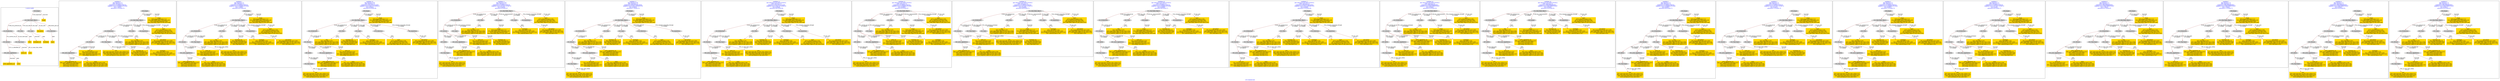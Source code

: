 digraph n0 {
fontcolor="blue"
remincross="true"
label="s16-s-hammer.xml"
subgraph cluster_0 {
label="1-correct model"
n2[style="filled",color="white",fillcolor="lightgray",label="E12_Production1"];
n3[style="filled",color="white",fillcolor="lightgray",label="E21_Person1"];
n4[style="filled",color="white",fillcolor="lightgray",label="E52_Time-Span1"];
n5[style="filled",color="white",fillcolor="lightgray",label="E82_Actor_Appellation1"];
n6[shape="plaintext",style="filled",fillcolor="gold",label="artist_uri"];
n7[style="filled",color="white",fillcolor="lightgray",label="E22_Man-Made_Object1"];
n8[style="filled",color="white",fillcolor="lightgray",label="E35_Title1"];
n9[style="filled",color="white",fillcolor="lightgray",label="E55_Type1"];
n10[shape="plaintext",style="filled",fillcolor="gold",label="description"];
n11[style="filled",color="white",fillcolor="lightgray",label="E78_Collection1"];
n12[shape="plaintext",style="filled",fillcolor="gold",label="title"];
n13[style="filled",color="white",fillcolor="lightgray",label="E38_Image1"];
n14[shape="plaintext",style="filled",fillcolor="gold",label="image"];
n15[shape="plaintext",style="filled",fillcolor="gold",label="year"];
n16[shape="plaintext",style="filled",fillcolor="gold",label="technique_uri"];
n17[shape="plaintext",style="filled",fillcolor="gold",label="technique"];
n18[shape="plaintext",style="filled",fillcolor="gold",label="name"];
n19[shape="plaintext",style="filled",fillcolor="gold",label="artist_appellation_uri"];
n20[shape="plaintext",style="filled",fillcolor="gold",label="artist"];
}
subgraph cluster_1 {
label="candidate 0\nlink coherence:1.0\nnode coherence:1.0\nconfidence:0.4119908257649145\nmapping score:0.5039969419216382\ncost:17.99859\n-precision:0.78-recall:0.78"
n22[style="filled",color="white",fillcolor="lightgray",label="E12_Production1"];
n23[style="filled",color="white",fillcolor="lightgray",label="E21_Person1"];
n24[style="filled",color="white",fillcolor="lightgray",label="E52_Time-Span2"];
n25[style="filled",color="white",fillcolor="lightgray",label="E55_Type1"];
n26[style="filled",color="white",fillcolor="lightgray",label="E82_Actor_Appellation1"];
n27[style="filled",color="white",fillcolor="lightgray",label="E22_Man-Made_Object1"];
n28[style="filled",color="white",fillcolor="lightgray",label="E35_Title1"];
n29[style="filled",color="white",fillcolor="lightgray",label="E8_Acquisition1"];
n30[style="filled",color="white",fillcolor="lightgray",label="E38_Image1"];
n31[shape="plaintext",style="filled",fillcolor="gold",label="technique_uri\n[E55_Type,classLink,0.4]\n[E57_Material,classLink,0.296]\n[E74_Group,classLink,0.254]\n[E55_Type,label,0.05]"];
n32[shape="plaintext",style="filled",fillcolor="gold",label="title\n[E35_Title,label,0.291]\n[E22_Man-Made_Object,P3_has_note,0.284]\n[E73_Information_Object,P3_has_note,0.247]\n[E33_Linguistic_Object,P3_has_note,0.177]"];
n33[shape="plaintext",style="filled",fillcolor="gold",label="name\n[E78_Collection,label,0.328]\n[E78_Collection,classLink,0.246]\n[E8_Acquisition,P3_has_note,0.221]\n[E22_Man-Made_Object,P3_has_note,0.205]"];
n34[shape="plaintext",style="filled",fillcolor="gold",label="year\n[E52_Time-Span,P82_at_some_time_within,0.41]\n[E52_Time-Span,P82a_begin_of_the_begin,0.322]\n[E52_Time-Span,P82b_end_of_the_end,0.181]\n[E34_Inscription,P3_has_note,0.087]"];
n35[shape="plaintext",style="filled",fillcolor="gold",label="technique\n[E55_Type,label,0.319]\n[E12_Production,P3_has_note,0.285]\n[E29_Design_or_Procedure,P3_has_note,0.261]\n[E57_Material,label,0.135]"];
n36[shape="plaintext",style="filled",fillcolor="gold",label="artist_appellation_uri\n[E82_Actor_Appellation,classLink,0.557]\n[E21_Person,classLink,0.363]\n[E39_Actor,classLink,0.057]\n[E38_Image,classLink,0.022]"];
n37[shape="plaintext",style="filled",fillcolor="gold",label="artist_uri\n[E21_Person,classLink,0.325]\n[E39_Actor,classLink,0.284]\n[E82_Actor_Appellation,classLink,0.282]\n[E38_Image,classLink,0.11]"];
n38[shape="plaintext",style="filled",fillcolor="gold",label="artist\n[E82_Actor_Appellation,label,0.536]\n[E22_Man-Made_Object,P3_has_note,0.168]\n[E73_Information_Object,P3_has_note,0.163]\n[E33_Linguistic_Object,P3_has_note,0.133]"];
n39[shape="plaintext",style="filled",fillcolor="gold",label="image\n[E38_Image,classLink,0.711]\n[E22_Man-Made_Object,classLink,0.136]\n[E78_Collection,classLink,0.093]\n[E22_Man-Made_Object,P3_has_note,0.06]"];
n40[shape="plaintext",style="filled",fillcolor="gold",label="description\n[E8_Acquisition,P3_has_note,0.365]\n[E22_Man-Made_Object,P3_has_note,0.25]\n[E73_Information_Object,P3_has_note,0.204]\n[E35_Title,label,0.181]"];
}
subgraph cluster_2 {
label="candidate 1\nlink coherence:1.0\nnode coherence:1.0\nconfidence:0.4119908257649145\nmapping score:0.5039969419216382\ncost:17.99864\n-precision:0.83-recall:0.83"
n42[style="filled",color="white",fillcolor="lightgray",label="E12_Production1"];
n43[style="filled",color="white",fillcolor="lightgray",label="E21_Person1"];
n44[style="filled",color="white",fillcolor="lightgray",label="E52_Time-Span2"];
n45[style="filled",color="white",fillcolor="lightgray",label="E82_Actor_Appellation1"];
n46[style="filled",color="white",fillcolor="lightgray",label="E22_Man-Made_Object1"];
n47[style="filled",color="white",fillcolor="lightgray",label="E35_Title1"];
n48[style="filled",color="white",fillcolor="lightgray",label="E55_Type2"];
n49[style="filled",color="white",fillcolor="lightgray",label="E8_Acquisition1"];
n50[style="filled",color="white",fillcolor="lightgray",label="E38_Image1"];
n51[shape="plaintext",style="filled",fillcolor="gold",label="technique_uri\n[E55_Type,classLink,0.4]\n[E57_Material,classLink,0.296]\n[E74_Group,classLink,0.254]\n[E55_Type,label,0.05]"];
n52[shape="plaintext",style="filled",fillcolor="gold",label="title\n[E35_Title,label,0.291]\n[E22_Man-Made_Object,P3_has_note,0.284]\n[E73_Information_Object,P3_has_note,0.247]\n[E33_Linguistic_Object,P3_has_note,0.177]"];
n53[shape="plaintext",style="filled",fillcolor="gold",label="name\n[E78_Collection,label,0.328]\n[E78_Collection,classLink,0.246]\n[E8_Acquisition,P3_has_note,0.221]\n[E22_Man-Made_Object,P3_has_note,0.205]"];
n54[shape="plaintext",style="filled",fillcolor="gold",label="technique\n[E55_Type,label,0.319]\n[E12_Production,P3_has_note,0.285]\n[E29_Design_or_Procedure,P3_has_note,0.261]\n[E57_Material,label,0.135]"];
n55[shape="plaintext",style="filled",fillcolor="gold",label="year\n[E52_Time-Span,P82_at_some_time_within,0.41]\n[E52_Time-Span,P82a_begin_of_the_begin,0.322]\n[E52_Time-Span,P82b_end_of_the_end,0.181]\n[E34_Inscription,P3_has_note,0.087]"];
n56[shape="plaintext",style="filled",fillcolor="gold",label="artist_appellation_uri\n[E82_Actor_Appellation,classLink,0.557]\n[E21_Person,classLink,0.363]\n[E39_Actor,classLink,0.057]\n[E38_Image,classLink,0.022]"];
n57[shape="plaintext",style="filled",fillcolor="gold",label="artist_uri\n[E21_Person,classLink,0.325]\n[E39_Actor,classLink,0.284]\n[E82_Actor_Appellation,classLink,0.282]\n[E38_Image,classLink,0.11]"];
n58[shape="plaintext",style="filled",fillcolor="gold",label="artist\n[E82_Actor_Appellation,label,0.536]\n[E22_Man-Made_Object,P3_has_note,0.168]\n[E73_Information_Object,P3_has_note,0.163]\n[E33_Linguistic_Object,P3_has_note,0.133]"];
n59[shape="plaintext",style="filled",fillcolor="gold",label="image\n[E38_Image,classLink,0.711]\n[E22_Man-Made_Object,classLink,0.136]\n[E78_Collection,classLink,0.093]\n[E22_Man-Made_Object,P3_has_note,0.06]"];
n60[shape="plaintext",style="filled",fillcolor="gold",label="description\n[E8_Acquisition,P3_has_note,0.365]\n[E22_Man-Made_Object,P3_has_note,0.25]\n[E73_Information_Object,P3_has_note,0.204]\n[E35_Title,label,0.181]"];
}
subgraph cluster_3 {
label="candidate 10\nlink coherence:0.95\nnode coherence:1.0\nconfidence:0.4242156231514459\nmapping score:0.5080718743838153\ncost:19.99856\n-precision:0.8-recall:0.89"
n62[style="filled",color="white",fillcolor="lightgray",label="E12_Production1"];
n63[style="filled",color="white",fillcolor="lightgray",label="E21_Person1"];
n64[style="filled",color="white",fillcolor="lightgray",label="E67_Birth1"];
n65[style="filled",color="white",fillcolor="lightgray",label="E82_Actor_Appellation1"];
n66[style="filled",color="white",fillcolor="lightgray",label="E22_Man-Made_Object1"];
n67[style="filled",color="white",fillcolor="lightgray",label="E35_Title1"];
n68[style="filled",color="white",fillcolor="lightgray",label="E55_Type1"];
n69[style="filled",color="white",fillcolor="lightgray",label="E78_Collection1"];
n70[style="filled",color="white",fillcolor="lightgray",label="E8_Acquisition1"];
n71[style="filled",color="white",fillcolor="lightgray",label="E38_Image1"];
n72[style="filled",color="white",fillcolor="lightgray",label="E52_Time-Span1"];
n73[shape="plaintext",style="filled",fillcolor="gold",label="technique_uri\n[E55_Type,classLink,0.4]\n[E57_Material,classLink,0.296]\n[E74_Group,classLink,0.254]\n[E55_Type,label,0.05]"];
n74[shape="plaintext",style="filled",fillcolor="gold",label="title\n[E35_Title,label,0.291]\n[E22_Man-Made_Object,P3_has_note,0.284]\n[E73_Information_Object,P3_has_note,0.247]\n[E33_Linguistic_Object,P3_has_note,0.177]"];
n75[shape="plaintext",style="filled",fillcolor="gold",label="year\n[E52_Time-Span,P82_at_some_time_within,0.41]\n[E52_Time-Span,P82a_begin_of_the_begin,0.322]\n[E52_Time-Span,P82b_end_of_the_end,0.181]\n[E34_Inscription,P3_has_note,0.087]"];
n76[shape="plaintext",style="filled",fillcolor="gold",label="technique\n[E55_Type,label,0.319]\n[E12_Production,P3_has_note,0.285]\n[E29_Design_or_Procedure,P3_has_note,0.261]\n[E57_Material,label,0.135]"];
n77[shape="plaintext",style="filled",fillcolor="gold",label="name\n[E78_Collection,label,0.328]\n[E78_Collection,classLink,0.246]\n[E8_Acquisition,P3_has_note,0.221]\n[E22_Man-Made_Object,P3_has_note,0.205]"];
n78[shape="plaintext",style="filled",fillcolor="gold",label="artist_appellation_uri\n[E82_Actor_Appellation,classLink,0.557]\n[E21_Person,classLink,0.363]\n[E39_Actor,classLink,0.057]\n[E38_Image,classLink,0.022]"];
n79[shape="plaintext",style="filled",fillcolor="gold",label="artist_uri\n[E21_Person,classLink,0.325]\n[E39_Actor,classLink,0.284]\n[E82_Actor_Appellation,classLink,0.282]\n[E38_Image,classLink,0.11]"];
n80[shape="plaintext",style="filled",fillcolor="gold",label="artist\n[E82_Actor_Appellation,label,0.536]\n[E22_Man-Made_Object,P3_has_note,0.168]\n[E73_Information_Object,P3_has_note,0.163]\n[E33_Linguistic_Object,P3_has_note,0.133]"];
n81[shape="plaintext",style="filled",fillcolor="gold",label="image\n[E38_Image,classLink,0.711]\n[E22_Man-Made_Object,classLink,0.136]\n[E78_Collection,classLink,0.093]\n[E22_Man-Made_Object,P3_has_note,0.06]"];
n82[shape="plaintext",style="filled",fillcolor="gold",label="description\n[E8_Acquisition,P3_has_note,0.365]\n[E22_Man-Made_Object,P3_has_note,0.25]\n[E73_Information_Object,P3_has_note,0.204]\n[E35_Title,label,0.181]"];
}
subgraph cluster_4 {
label="candidate 11\nlink coherence:0.95\nnode coherence:1.0\nconfidence:0.4119908257649145\nmapping score:0.4873302752549715\ncost:19.99856\n-precision:0.6-recall:0.67"
n84[style="filled",color="white",fillcolor="lightgray",label="E12_Production1"];
n85[style="filled",color="white",fillcolor="lightgray",label="E21_Person1"];
n86[style="filled",color="white",fillcolor="lightgray",label="E55_Type1"];
n87[style="filled",color="white",fillcolor="lightgray",label="E67_Birth1"];
n88[style="filled",color="white",fillcolor="lightgray",label="E82_Actor_Appellation1"];
n89[style="filled",color="white",fillcolor="lightgray",label="E22_Man-Made_Object1"];
n90[style="filled",color="white",fillcolor="lightgray",label="E35_Title1"];
n91[style="filled",color="white",fillcolor="lightgray",label="E38_Image1"];
n92[style="filled",color="white",fillcolor="lightgray",label="E55_Type2"];
n93[style="filled",color="white",fillcolor="lightgray",label="E8_Acquisition1"];
n94[style="filled",color="white",fillcolor="lightgray",label="E52_Time-Span1"];
n95[shape="plaintext",style="filled",fillcolor="gold",label="technique_uri\n[E55_Type,classLink,0.4]\n[E57_Material,classLink,0.296]\n[E74_Group,classLink,0.254]\n[E55_Type,label,0.05]"];
n96[shape="plaintext",style="filled",fillcolor="gold",label="title\n[E35_Title,label,0.291]\n[E22_Man-Made_Object,P3_has_note,0.284]\n[E73_Information_Object,P3_has_note,0.247]\n[E33_Linguistic_Object,P3_has_note,0.177]"];
n97[shape="plaintext",style="filled",fillcolor="gold",label="name\n[E78_Collection,label,0.328]\n[E78_Collection,classLink,0.246]\n[E8_Acquisition,P3_has_note,0.221]\n[E22_Man-Made_Object,P3_has_note,0.205]"];
n98[shape="plaintext",style="filled",fillcolor="gold",label="technique\n[E55_Type,label,0.319]\n[E12_Production,P3_has_note,0.285]\n[E29_Design_or_Procedure,P3_has_note,0.261]\n[E57_Material,label,0.135]"];
n99[shape="plaintext",style="filled",fillcolor="gold",label="year\n[E52_Time-Span,P82_at_some_time_within,0.41]\n[E52_Time-Span,P82a_begin_of_the_begin,0.322]\n[E52_Time-Span,P82b_end_of_the_end,0.181]\n[E34_Inscription,P3_has_note,0.087]"];
n100[shape="plaintext",style="filled",fillcolor="gold",label="artist_appellation_uri\n[E82_Actor_Appellation,classLink,0.557]\n[E21_Person,classLink,0.363]\n[E39_Actor,classLink,0.057]\n[E38_Image,classLink,0.022]"];
n101[shape="plaintext",style="filled",fillcolor="gold",label="artist_uri\n[E21_Person,classLink,0.325]\n[E39_Actor,classLink,0.284]\n[E82_Actor_Appellation,classLink,0.282]\n[E38_Image,classLink,0.11]"];
n102[shape="plaintext",style="filled",fillcolor="gold",label="artist\n[E82_Actor_Appellation,label,0.536]\n[E22_Man-Made_Object,P3_has_note,0.168]\n[E73_Information_Object,P3_has_note,0.163]\n[E33_Linguistic_Object,P3_has_note,0.133]"];
n103[shape="plaintext",style="filled",fillcolor="gold",label="image\n[E38_Image,classLink,0.711]\n[E22_Man-Made_Object,classLink,0.136]\n[E78_Collection,classLink,0.093]\n[E22_Man-Made_Object,P3_has_note,0.06]"];
n104[shape="plaintext",style="filled",fillcolor="gold",label="description\n[E8_Acquisition,P3_has_note,0.365]\n[E22_Man-Made_Object,P3_has_note,0.25]\n[E73_Information_Object,P3_has_note,0.204]\n[E35_Title,label,0.181]"];
}
subgraph cluster_5 {
label="candidate 12\nlink coherence:0.95\nnode coherence:1.0\nconfidence:0.40045567808139343\nmapping score:0.5001518926937979\ncost:19.99856\n-precision:0.7-recall:0.78"
n106[style="filled",color="white",fillcolor="lightgray",label="E12_Production1"];
n107[style="filled",color="white",fillcolor="lightgray",label="E21_Person1"];
n108[style="filled",color="white",fillcolor="lightgray",label="E67_Birth1"];
n109[style="filled",color="white",fillcolor="lightgray",label="E82_Actor_Appellation1"];
n110[style="filled",color="white",fillcolor="lightgray",label="E22_Man-Made_Object1"];
n111[style="filled",color="white",fillcolor="lightgray",label="E35_Title1"];
n112[style="filled",color="white",fillcolor="lightgray",label="E55_Type1"];
n113[style="filled",color="white",fillcolor="lightgray",label="E78_Collection1"];
n114[style="filled",color="white",fillcolor="lightgray",label="E8_Acquisition1"];
n115[style="filled",color="white",fillcolor="lightgray",label="E38_Image1"];
n116[style="filled",color="white",fillcolor="lightgray",label="E52_Time-Span1"];
n117[shape="plaintext",style="filled",fillcolor="gold",label="technique_uri\n[E55_Type,classLink,0.4]\n[E57_Material,classLink,0.296]\n[E74_Group,classLink,0.254]\n[E55_Type,label,0.05]"];
n118[shape="plaintext",style="filled",fillcolor="gold",label="title\n[E35_Title,label,0.291]\n[E22_Man-Made_Object,P3_has_note,0.284]\n[E73_Information_Object,P3_has_note,0.247]\n[E33_Linguistic_Object,P3_has_note,0.177]"];
n119[shape="plaintext",style="filled",fillcolor="gold",label="year\n[E52_Time-Span,P82_at_some_time_within,0.41]\n[E52_Time-Span,P82a_begin_of_the_begin,0.322]\n[E52_Time-Span,P82b_end_of_the_end,0.181]\n[E34_Inscription,P3_has_note,0.087]"];
n120[shape="plaintext",style="filled",fillcolor="gold",label="technique\n[E55_Type,label,0.319]\n[E12_Production,P3_has_note,0.285]\n[E29_Design_or_Procedure,P3_has_note,0.261]\n[E57_Material,label,0.135]"];
n121[shape="plaintext",style="filled",fillcolor="gold",label="name\n[E78_Collection,label,0.328]\n[E78_Collection,classLink,0.246]\n[E8_Acquisition,P3_has_note,0.221]\n[E22_Man-Made_Object,P3_has_note,0.205]"];
n122[shape="plaintext",style="filled",fillcolor="gold",label="artist_uri\n[E21_Person,classLink,0.325]\n[E39_Actor,classLink,0.284]\n[E82_Actor_Appellation,classLink,0.282]\n[E38_Image,classLink,0.11]"];
n123[shape="plaintext",style="filled",fillcolor="gold",label="artist_appellation_uri\n[E82_Actor_Appellation,classLink,0.557]\n[E21_Person,classLink,0.363]\n[E39_Actor,classLink,0.057]\n[E38_Image,classLink,0.022]"];
n124[shape="plaintext",style="filled",fillcolor="gold",label="artist\n[E82_Actor_Appellation,label,0.536]\n[E22_Man-Made_Object,P3_has_note,0.168]\n[E73_Information_Object,P3_has_note,0.163]\n[E33_Linguistic_Object,P3_has_note,0.133]"];
n125[shape="plaintext",style="filled",fillcolor="gold",label="image\n[E38_Image,classLink,0.711]\n[E22_Man-Made_Object,classLink,0.136]\n[E78_Collection,classLink,0.093]\n[E22_Man-Made_Object,P3_has_note,0.06]"];
n126[shape="plaintext",style="filled",fillcolor="gold",label="description\n[E8_Acquisition,P3_has_note,0.365]\n[E22_Man-Made_Object,P3_has_note,0.25]\n[E73_Information_Object,P3_has_note,0.204]\n[E35_Title,label,0.181]"];
}
subgraph cluster_6 {
label="candidate 13\nlink coherence:0.9473684210526315\nnode coherence:1.0\nconfidence:0.4242156231514459\nmapping score:0.5080718743838153\ncost:18.99868\n-precision:0.89-recall:0.94"
n128[style="filled",color="white",fillcolor="lightgray",label="E12_Production1"];
n129[style="filled",color="white",fillcolor="lightgray",label="E21_Person1"];
n130[style="filled",color="white",fillcolor="lightgray",label="E52_Time-Span2"];
n131[style="filled",color="white",fillcolor="lightgray",label="E82_Actor_Appellation1"];
n132[style="filled",color="white",fillcolor="lightgray",label="E22_Man-Made_Object1"];
n133[style="filled",color="white",fillcolor="lightgray",label="E35_Title1"];
n134[style="filled",color="white",fillcolor="lightgray",label="E55_Type1"];
n135[style="filled",color="white",fillcolor="lightgray",label="E78_Collection1"];
n136[style="filled",color="white",fillcolor="lightgray",label="E8_Acquisition1"];
n137[style="filled",color="white",fillcolor="lightgray",label="E38_Image1"];
n138[shape="plaintext",style="filled",fillcolor="gold",label="technique_uri\n[E55_Type,classLink,0.4]\n[E57_Material,classLink,0.296]\n[E74_Group,classLink,0.254]\n[E55_Type,label,0.05]"];
n139[shape="plaintext",style="filled",fillcolor="gold",label="title\n[E35_Title,label,0.291]\n[E22_Man-Made_Object,P3_has_note,0.284]\n[E73_Information_Object,P3_has_note,0.247]\n[E33_Linguistic_Object,P3_has_note,0.177]"];
n140[shape="plaintext",style="filled",fillcolor="gold",label="year\n[E52_Time-Span,P82_at_some_time_within,0.41]\n[E52_Time-Span,P82a_begin_of_the_begin,0.322]\n[E52_Time-Span,P82b_end_of_the_end,0.181]\n[E34_Inscription,P3_has_note,0.087]"];
n141[shape="plaintext",style="filled",fillcolor="gold",label="technique\n[E55_Type,label,0.319]\n[E12_Production,P3_has_note,0.285]\n[E29_Design_or_Procedure,P3_has_note,0.261]\n[E57_Material,label,0.135]"];
n142[shape="plaintext",style="filled",fillcolor="gold",label="name\n[E78_Collection,label,0.328]\n[E78_Collection,classLink,0.246]\n[E8_Acquisition,P3_has_note,0.221]\n[E22_Man-Made_Object,P3_has_note,0.205]"];
n143[shape="plaintext",style="filled",fillcolor="gold",label="artist_appellation_uri\n[E82_Actor_Appellation,classLink,0.557]\n[E21_Person,classLink,0.363]\n[E39_Actor,classLink,0.057]\n[E38_Image,classLink,0.022]"];
n144[shape="plaintext",style="filled",fillcolor="gold",label="artist_uri\n[E21_Person,classLink,0.325]\n[E39_Actor,classLink,0.284]\n[E82_Actor_Appellation,classLink,0.282]\n[E38_Image,classLink,0.11]"];
n145[shape="plaintext",style="filled",fillcolor="gold",label="artist\n[E82_Actor_Appellation,label,0.536]\n[E22_Man-Made_Object,P3_has_note,0.168]\n[E73_Information_Object,P3_has_note,0.163]\n[E33_Linguistic_Object,P3_has_note,0.133]"];
n146[shape="plaintext",style="filled",fillcolor="gold",label="image\n[E38_Image,classLink,0.711]\n[E22_Man-Made_Object,classLink,0.136]\n[E78_Collection,classLink,0.093]\n[E22_Man-Made_Object,P3_has_note,0.06]"];
n147[shape="plaintext",style="filled",fillcolor="gold",label="description\n[E8_Acquisition,P3_has_note,0.365]\n[E22_Man-Made_Object,P3_has_note,0.25]\n[E73_Information_Object,P3_has_note,0.204]\n[E35_Title,label,0.181]"];
}
subgraph cluster_7 {
label="candidate 14\nlink coherence:0.9473684210526315\nnode coherence:1.0\nconfidence:0.4119908257649145\nmapping score:0.5039969419216382\ncost:18.99863\n-precision:0.63-recall:0.67"
n149[style="filled",color="white",fillcolor="lightgray",label="E12_Production1"];
n150[style="filled",color="white",fillcolor="lightgray",label="E21_Person1"];
n151[style="filled",color="white",fillcolor="lightgray",label="E55_Type1"];
n152[style="filled",color="white",fillcolor="lightgray",label="E67_Birth1"];
n153[style="filled",color="white",fillcolor="lightgray",label="E82_Actor_Appellation1"];
n154[style="filled",color="white",fillcolor="lightgray",label="E22_Man-Made_Object1"];
n155[style="filled",color="white",fillcolor="lightgray",label="E35_Title1"];
n156[style="filled",color="white",fillcolor="lightgray",label="E38_Image1"];
n157[style="filled",color="white",fillcolor="lightgray",label="E8_Acquisition1"];
n158[style="filled",color="white",fillcolor="lightgray",label="E52_Time-Span1"];
n159[shape="plaintext",style="filled",fillcolor="gold",label="technique_uri\n[E55_Type,classLink,0.4]\n[E57_Material,classLink,0.296]\n[E74_Group,classLink,0.254]\n[E55_Type,label,0.05]"];
n160[shape="plaintext",style="filled",fillcolor="gold",label="title\n[E35_Title,label,0.291]\n[E22_Man-Made_Object,P3_has_note,0.284]\n[E73_Information_Object,P3_has_note,0.247]\n[E33_Linguistic_Object,P3_has_note,0.177]"];
n161[shape="plaintext",style="filled",fillcolor="gold",label="name\n[E78_Collection,label,0.328]\n[E78_Collection,classLink,0.246]\n[E8_Acquisition,P3_has_note,0.221]\n[E22_Man-Made_Object,P3_has_note,0.205]"];
n162[shape="plaintext",style="filled",fillcolor="gold",label="year\n[E52_Time-Span,P82_at_some_time_within,0.41]\n[E52_Time-Span,P82a_begin_of_the_begin,0.322]\n[E52_Time-Span,P82b_end_of_the_end,0.181]\n[E34_Inscription,P3_has_note,0.087]"];
n163[shape="plaintext",style="filled",fillcolor="gold",label="technique\n[E55_Type,label,0.319]\n[E12_Production,P3_has_note,0.285]\n[E29_Design_or_Procedure,P3_has_note,0.261]\n[E57_Material,label,0.135]"];
n164[shape="plaintext",style="filled",fillcolor="gold",label="artist_appellation_uri\n[E82_Actor_Appellation,classLink,0.557]\n[E21_Person,classLink,0.363]\n[E39_Actor,classLink,0.057]\n[E38_Image,classLink,0.022]"];
n165[shape="plaintext",style="filled",fillcolor="gold",label="artist_uri\n[E21_Person,classLink,0.325]\n[E39_Actor,classLink,0.284]\n[E82_Actor_Appellation,classLink,0.282]\n[E38_Image,classLink,0.11]"];
n166[shape="plaintext",style="filled",fillcolor="gold",label="artist\n[E82_Actor_Appellation,label,0.536]\n[E22_Man-Made_Object,P3_has_note,0.168]\n[E73_Information_Object,P3_has_note,0.163]\n[E33_Linguistic_Object,P3_has_note,0.133]"];
n167[shape="plaintext",style="filled",fillcolor="gold",label="image\n[E38_Image,classLink,0.711]\n[E22_Man-Made_Object,classLink,0.136]\n[E78_Collection,classLink,0.093]\n[E22_Man-Made_Object,P3_has_note,0.06]"];
n168[shape="plaintext",style="filled",fillcolor="gold",label="description\n[E8_Acquisition,P3_has_note,0.365]\n[E22_Man-Made_Object,P3_has_note,0.25]\n[E73_Information_Object,P3_has_note,0.204]\n[E35_Title,label,0.181]"];
}
subgraph cluster_8 {
label="candidate 15\nlink coherence:0.9473684210526315\nnode coherence:1.0\nconfidence:0.4119908257649145\nmapping score:0.4873302752549715\ncost:18.99868\n-precision:0.68-recall:0.72"
n170[style="filled",color="white",fillcolor="lightgray",label="E12_Production1"];
n171[style="filled",color="white",fillcolor="lightgray",label="E21_Person1"];
n172[style="filled",color="white",fillcolor="lightgray",label="E52_Time-Span2"];
n173[style="filled",color="white",fillcolor="lightgray",label="E55_Type1"];
n174[style="filled",color="white",fillcolor="lightgray",label="E82_Actor_Appellation1"];
n175[style="filled",color="white",fillcolor="lightgray",label="E22_Man-Made_Object1"];
n176[style="filled",color="white",fillcolor="lightgray",label="E35_Title1"];
n177[style="filled",color="white",fillcolor="lightgray",label="E38_Image1"];
n178[style="filled",color="white",fillcolor="lightgray",label="E55_Type2"];
n179[style="filled",color="white",fillcolor="lightgray",label="E8_Acquisition1"];
n180[shape="plaintext",style="filled",fillcolor="gold",label="technique_uri\n[E55_Type,classLink,0.4]\n[E57_Material,classLink,0.296]\n[E74_Group,classLink,0.254]\n[E55_Type,label,0.05]"];
n181[shape="plaintext",style="filled",fillcolor="gold",label="title\n[E35_Title,label,0.291]\n[E22_Man-Made_Object,P3_has_note,0.284]\n[E73_Information_Object,P3_has_note,0.247]\n[E33_Linguistic_Object,P3_has_note,0.177]"];
n182[shape="plaintext",style="filled",fillcolor="gold",label="name\n[E78_Collection,label,0.328]\n[E78_Collection,classLink,0.246]\n[E8_Acquisition,P3_has_note,0.221]\n[E22_Man-Made_Object,P3_has_note,0.205]"];
n183[shape="plaintext",style="filled",fillcolor="gold",label="technique\n[E55_Type,label,0.319]\n[E12_Production,P3_has_note,0.285]\n[E29_Design_or_Procedure,P3_has_note,0.261]\n[E57_Material,label,0.135]"];
n184[shape="plaintext",style="filled",fillcolor="gold",label="year\n[E52_Time-Span,P82_at_some_time_within,0.41]\n[E52_Time-Span,P82a_begin_of_the_begin,0.322]\n[E52_Time-Span,P82b_end_of_the_end,0.181]\n[E34_Inscription,P3_has_note,0.087]"];
n185[shape="plaintext",style="filled",fillcolor="gold",label="artist_appellation_uri\n[E82_Actor_Appellation,classLink,0.557]\n[E21_Person,classLink,0.363]\n[E39_Actor,classLink,0.057]\n[E38_Image,classLink,0.022]"];
n186[shape="plaintext",style="filled",fillcolor="gold",label="artist_uri\n[E21_Person,classLink,0.325]\n[E39_Actor,classLink,0.284]\n[E82_Actor_Appellation,classLink,0.282]\n[E38_Image,classLink,0.11]"];
n187[shape="plaintext",style="filled",fillcolor="gold",label="artist\n[E82_Actor_Appellation,label,0.536]\n[E22_Man-Made_Object,P3_has_note,0.168]\n[E73_Information_Object,P3_has_note,0.163]\n[E33_Linguistic_Object,P3_has_note,0.133]"];
n188[shape="plaintext",style="filled",fillcolor="gold",label="image\n[E38_Image,classLink,0.711]\n[E22_Man-Made_Object,classLink,0.136]\n[E78_Collection,classLink,0.093]\n[E22_Man-Made_Object,P3_has_note,0.06]"];
n189[shape="plaintext",style="filled",fillcolor="gold",label="description\n[E8_Acquisition,P3_has_note,0.365]\n[E22_Man-Made_Object,P3_has_note,0.25]\n[E73_Information_Object,P3_has_note,0.204]\n[E35_Title,label,0.181]"];
}
subgraph cluster_9 {
label="candidate 16\nlink coherence:0.9473684210526315\nnode coherence:1.0\nconfidence:0.4119908257649145\nmapping score:0.5039969419216382\ncost:18.99868\n-precision:0.68-recall:0.72"
n191[style="filled",color="white",fillcolor="lightgray",label="E12_Production1"];
n192[style="filled",color="white",fillcolor="lightgray",label="E21_Person1"];
n193[style="filled",color="white",fillcolor="lightgray",label="E67_Birth1"];
n194[style="filled",color="white",fillcolor="lightgray",label="E82_Actor_Appellation1"];
n195[style="filled",color="white",fillcolor="lightgray",label="E22_Man-Made_Object1"];
n196[style="filled",color="white",fillcolor="lightgray",label="E35_Title1"];
n197[style="filled",color="white",fillcolor="lightgray",label="E38_Image1"];
n198[style="filled",color="white",fillcolor="lightgray",label="E55_Type2"];
n199[style="filled",color="white",fillcolor="lightgray",label="E8_Acquisition1"];
n200[style="filled",color="white",fillcolor="lightgray",label="E52_Time-Span1"];
n201[shape="plaintext",style="filled",fillcolor="gold",label="technique_uri\n[E55_Type,classLink,0.4]\n[E57_Material,classLink,0.296]\n[E74_Group,classLink,0.254]\n[E55_Type,label,0.05]"];
n202[shape="plaintext",style="filled",fillcolor="gold",label="title\n[E35_Title,label,0.291]\n[E22_Man-Made_Object,P3_has_note,0.284]\n[E73_Information_Object,P3_has_note,0.247]\n[E33_Linguistic_Object,P3_has_note,0.177]"];
n203[shape="plaintext",style="filled",fillcolor="gold",label="name\n[E78_Collection,label,0.328]\n[E78_Collection,classLink,0.246]\n[E8_Acquisition,P3_has_note,0.221]\n[E22_Man-Made_Object,P3_has_note,0.205]"];
n204[shape="plaintext",style="filled",fillcolor="gold",label="technique\n[E55_Type,label,0.319]\n[E12_Production,P3_has_note,0.285]\n[E29_Design_or_Procedure,P3_has_note,0.261]\n[E57_Material,label,0.135]"];
n205[shape="plaintext",style="filled",fillcolor="gold",label="year\n[E52_Time-Span,P82_at_some_time_within,0.41]\n[E52_Time-Span,P82a_begin_of_the_begin,0.322]\n[E52_Time-Span,P82b_end_of_the_end,0.181]\n[E34_Inscription,P3_has_note,0.087]"];
n206[shape="plaintext",style="filled",fillcolor="gold",label="artist_appellation_uri\n[E82_Actor_Appellation,classLink,0.557]\n[E21_Person,classLink,0.363]\n[E39_Actor,classLink,0.057]\n[E38_Image,classLink,0.022]"];
n207[shape="plaintext",style="filled",fillcolor="gold",label="artist_uri\n[E21_Person,classLink,0.325]\n[E39_Actor,classLink,0.284]\n[E82_Actor_Appellation,classLink,0.282]\n[E38_Image,classLink,0.11]"];
n208[shape="plaintext",style="filled",fillcolor="gold",label="artist\n[E82_Actor_Appellation,label,0.536]\n[E22_Man-Made_Object,P3_has_note,0.168]\n[E73_Information_Object,P3_has_note,0.163]\n[E33_Linguistic_Object,P3_has_note,0.133]"];
n209[shape="plaintext",style="filled",fillcolor="gold",label="image\n[E38_Image,classLink,0.711]\n[E22_Man-Made_Object,classLink,0.136]\n[E78_Collection,classLink,0.093]\n[E22_Man-Made_Object,P3_has_note,0.06]"];
n210[shape="plaintext",style="filled",fillcolor="gold",label="description\n[E8_Acquisition,P3_has_note,0.365]\n[E22_Man-Made_Object,P3_has_note,0.25]\n[E73_Information_Object,P3_has_note,0.204]\n[E35_Title,label,0.181]"];
}
subgraph cluster_10 {
label="candidate 17\nlink coherence:0.9473684210526315\nnode coherence:1.0\nconfidence:0.40045567808139343\nmapping score:0.5001518926937979\ncost:18.99868\n-precision:0.79-recall:0.83"
n212[style="filled",color="white",fillcolor="lightgray",label="E12_Production1"];
n213[style="filled",color="white",fillcolor="lightgray",label="E21_Person1"];
n214[style="filled",color="white",fillcolor="lightgray",label="E52_Time-Span2"];
n215[style="filled",color="white",fillcolor="lightgray",label="E82_Actor_Appellation1"];
n216[style="filled",color="white",fillcolor="lightgray",label="E22_Man-Made_Object1"];
n217[style="filled",color="white",fillcolor="lightgray",label="E35_Title1"];
n218[style="filled",color="white",fillcolor="lightgray",label="E55_Type1"];
n219[style="filled",color="white",fillcolor="lightgray",label="E78_Collection1"];
n220[style="filled",color="white",fillcolor="lightgray",label="E8_Acquisition1"];
n221[style="filled",color="white",fillcolor="lightgray",label="E38_Image1"];
n222[shape="plaintext",style="filled",fillcolor="gold",label="technique_uri\n[E55_Type,classLink,0.4]\n[E57_Material,classLink,0.296]\n[E74_Group,classLink,0.254]\n[E55_Type,label,0.05]"];
n223[shape="plaintext",style="filled",fillcolor="gold",label="title\n[E35_Title,label,0.291]\n[E22_Man-Made_Object,P3_has_note,0.284]\n[E73_Information_Object,P3_has_note,0.247]\n[E33_Linguistic_Object,P3_has_note,0.177]"];
n224[shape="plaintext",style="filled",fillcolor="gold",label="year\n[E52_Time-Span,P82_at_some_time_within,0.41]\n[E52_Time-Span,P82a_begin_of_the_begin,0.322]\n[E52_Time-Span,P82b_end_of_the_end,0.181]\n[E34_Inscription,P3_has_note,0.087]"];
n225[shape="plaintext",style="filled",fillcolor="gold",label="technique\n[E55_Type,label,0.319]\n[E12_Production,P3_has_note,0.285]\n[E29_Design_or_Procedure,P3_has_note,0.261]\n[E57_Material,label,0.135]"];
n226[shape="plaintext",style="filled",fillcolor="gold",label="name\n[E78_Collection,label,0.328]\n[E78_Collection,classLink,0.246]\n[E8_Acquisition,P3_has_note,0.221]\n[E22_Man-Made_Object,P3_has_note,0.205]"];
n227[shape="plaintext",style="filled",fillcolor="gold",label="artist_uri\n[E21_Person,classLink,0.325]\n[E39_Actor,classLink,0.284]\n[E82_Actor_Appellation,classLink,0.282]\n[E38_Image,classLink,0.11]"];
n228[shape="plaintext",style="filled",fillcolor="gold",label="artist_appellation_uri\n[E82_Actor_Appellation,classLink,0.557]\n[E21_Person,classLink,0.363]\n[E39_Actor,classLink,0.057]\n[E38_Image,classLink,0.022]"];
n229[shape="plaintext",style="filled",fillcolor="gold",label="artist\n[E82_Actor_Appellation,label,0.536]\n[E22_Man-Made_Object,P3_has_note,0.168]\n[E73_Information_Object,P3_has_note,0.163]\n[E33_Linguistic_Object,P3_has_note,0.133]"];
n230[shape="plaintext",style="filled",fillcolor="gold",label="image\n[E38_Image,classLink,0.711]\n[E22_Man-Made_Object,classLink,0.136]\n[E78_Collection,classLink,0.093]\n[E22_Man-Made_Object,P3_has_note,0.06]"];
n231[shape="plaintext",style="filled",fillcolor="gold",label="description\n[E8_Acquisition,P3_has_note,0.365]\n[E22_Man-Made_Object,P3_has_note,0.25]\n[E73_Information_Object,P3_has_note,0.204]\n[E35_Title,label,0.181]"];
}
subgraph cluster_11 {
label="candidate 18\nlink coherence:0.9473684210526315\nnode coherence:1.0\nconfidence:0.3882308806948621\nmapping score:0.4960769602316207\ncost:18.99863\n-precision:0.53-recall:0.56"
n233[style="filled",color="white",fillcolor="lightgray",label="E12_Production1"];
n234[style="filled",color="white",fillcolor="lightgray",label="E21_Person1"];
n235[style="filled",color="white",fillcolor="lightgray",label="E55_Type1"];
n236[style="filled",color="white",fillcolor="lightgray",label="E67_Birth1"];
n237[style="filled",color="white",fillcolor="lightgray",label="E82_Actor_Appellation1"];
n238[style="filled",color="white",fillcolor="lightgray",label="E22_Man-Made_Object1"];
n239[style="filled",color="white",fillcolor="lightgray",label="E35_Title1"];
n240[style="filled",color="white",fillcolor="lightgray",label="E38_Image1"];
n241[style="filled",color="white",fillcolor="lightgray",label="E8_Acquisition1"];
n242[style="filled",color="white",fillcolor="lightgray",label="E52_Time-Span1"];
n243[shape="plaintext",style="filled",fillcolor="gold",label="technique_uri\n[E55_Type,classLink,0.4]\n[E57_Material,classLink,0.296]\n[E74_Group,classLink,0.254]\n[E55_Type,label,0.05]"];
n244[shape="plaintext",style="filled",fillcolor="gold",label="title\n[E35_Title,label,0.291]\n[E22_Man-Made_Object,P3_has_note,0.284]\n[E73_Information_Object,P3_has_note,0.247]\n[E33_Linguistic_Object,P3_has_note,0.177]"];
n245[shape="plaintext",style="filled",fillcolor="gold",label="name\n[E78_Collection,label,0.328]\n[E78_Collection,classLink,0.246]\n[E8_Acquisition,P3_has_note,0.221]\n[E22_Man-Made_Object,P3_has_note,0.205]"];
n246[shape="plaintext",style="filled",fillcolor="gold",label="year\n[E52_Time-Span,P82_at_some_time_within,0.41]\n[E52_Time-Span,P82a_begin_of_the_begin,0.322]\n[E52_Time-Span,P82b_end_of_the_end,0.181]\n[E34_Inscription,P3_has_note,0.087]"];
n247[shape="plaintext",style="filled",fillcolor="gold",label="technique\n[E55_Type,label,0.319]\n[E12_Production,P3_has_note,0.285]\n[E29_Design_or_Procedure,P3_has_note,0.261]\n[E57_Material,label,0.135]"];
n248[shape="plaintext",style="filled",fillcolor="gold",label="artist_uri\n[E21_Person,classLink,0.325]\n[E39_Actor,classLink,0.284]\n[E82_Actor_Appellation,classLink,0.282]\n[E38_Image,classLink,0.11]"];
n249[shape="plaintext",style="filled",fillcolor="gold",label="artist_appellation_uri\n[E82_Actor_Appellation,classLink,0.557]\n[E21_Person,classLink,0.363]\n[E39_Actor,classLink,0.057]\n[E38_Image,classLink,0.022]"];
n250[shape="plaintext",style="filled",fillcolor="gold",label="artist\n[E82_Actor_Appellation,label,0.536]\n[E22_Man-Made_Object,P3_has_note,0.168]\n[E73_Information_Object,P3_has_note,0.163]\n[E33_Linguistic_Object,P3_has_note,0.133]"];
n251[shape="plaintext",style="filled",fillcolor="gold",label="image\n[E38_Image,classLink,0.711]\n[E22_Man-Made_Object,classLink,0.136]\n[E78_Collection,classLink,0.093]\n[E22_Man-Made_Object,P3_has_note,0.06]"];
n252[shape="plaintext",style="filled",fillcolor="gold",label="description\n[E8_Acquisition,P3_has_note,0.365]\n[E22_Man-Made_Object,P3_has_note,0.25]\n[E73_Information_Object,P3_has_note,0.204]\n[E35_Title,label,0.181]"];
}
subgraph cluster_12 {
label="candidate 19\nlink coherence:0.9473684210526315\nnode coherence:1.0\nconfidence:0.3882308806948621\nmapping score:0.4960769602316207\ncost:18.99868\n-precision:0.58-recall:0.61"
n254[style="filled",color="white",fillcolor="lightgray",label="E12_Production1"];
n255[style="filled",color="white",fillcolor="lightgray",label="E21_Person1"];
n256[style="filled",color="white",fillcolor="lightgray",label="E67_Birth1"];
n257[style="filled",color="white",fillcolor="lightgray",label="E82_Actor_Appellation1"];
n258[style="filled",color="white",fillcolor="lightgray",label="E22_Man-Made_Object1"];
n259[style="filled",color="white",fillcolor="lightgray",label="E35_Title1"];
n260[style="filled",color="white",fillcolor="lightgray",label="E38_Image1"];
n261[style="filled",color="white",fillcolor="lightgray",label="E55_Type2"];
n262[style="filled",color="white",fillcolor="lightgray",label="E8_Acquisition1"];
n263[style="filled",color="white",fillcolor="lightgray",label="E52_Time-Span1"];
n264[shape="plaintext",style="filled",fillcolor="gold",label="technique_uri\n[E55_Type,classLink,0.4]\n[E57_Material,classLink,0.296]\n[E74_Group,classLink,0.254]\n[E55_Type,label,0.05]"];
n265[shape="plaintext",style="filled",fillcolor="gold",label="title\n[E35_Title,label,0.291]\n[E22_Man-Made_Object,P3_has_note,0.284]\n[E73_Information_Object,P3_has_note,0.247]\n[E33_Linguistic_Object,P3_has_note,0.177]"];
n266[shape="plaintext",style="filled",fillcolor="gold",label="name\n[E78_Collection,label,0.328]\n[E78_Collection,classLink,0.246]\n[E8_Acquisition,P3_has_note,0.221]\n[E22_Man-Made_Object,P3_has_note,0.205]"];
n267[shape="plaintext",style="filled",fillcolor="gold",label="technique\n[E55_Type,label,0.319]\n[E12_Production,P3_has_note,0.285]\n[E29_Design_or_Procedure,P3_has_note,0.261]\n[E57_Material,label,0.135]"];
n268[shape="plaintext",style="filled",fillcolor="gold",label="year\n[E52_Time-Span,P82_at_some_time_within,0.41]\n[E52_Time-Span,P82a_begin_of_the_begin,0.322]\n[E52_Time-Span,P82b_end_of_the_end,0.181]\n[E34_Inscription,P3_has_note,0.087]"];
n269[shape="plaintext",style="filled",fillcolor="gold",label="artist_uri\n[E21_Person,classLink,0.325]\n[E39_Actor,classLink,0.284]\n[E82_Actor_Appellation,classLink,0.282]\n[E38_Image,classLink,0.11]"];
n270[shape="plaintext",style="filled",fillcolor="gold",label="artist_appellation_uri\n[E82_Actor_Appellation,classLink,0.557]\n[E21_Person,classLink,0.363]\n[E39_Actor,classLink,0.057]\n[E38_Image,classLink,0.022]"];
n271[shape="plaintext",style="filled",fillcolor="gold",label="artist\n[E82_Actor_Appellation,label,0.536]\n[E22_Man-Made_Object,P3_has_note,0.168]\n[E73_Information_Object,P3_has_note,0.163]\n[E33_Linguistic_Object,P3_has_note,0.133]"];
n272[shape="plaintext",style="filled",fillcolor="gold",label="image\n[E38_Image,classLink,0.711]\n[E22_Man-Made_Object,classLink,0.136]\n[E78_Collection,classLink,0.093]\n[E22_Man-Made_Object,P3_has_note,0.06]"];
n273[shape="plaintext",style="filled",fillcolor="gold",label="description\n[E8_Acquisition,P3_has_note,0.365]\n[E22_Man-Made_Object,P3_has_note,0.25]\n[E73_Information_Object,P3_has_note,0.204]\n[E35_Title,label,0.181]"];
}
subgraph cluster_13 {
label="candidate 2\nlink coherence:1.0\nnode coherence:1.0\nconfidence:0.4119908257649145\nmapping score:0.5039969419216382\ncost:18.99847\n-precision:0.68-recall:0.72"
n275[style="filled",color="white",fillcolor="lightgray",label="E12_Production1"];
n276[style="filled",color="white",fillcolor="lightgray",label="E21_Person1"];
n277[style="filled",color="white",fillcolor="lightgray",label="E55_Type1"];
n278[style="filled",color="white",fillcolor="lightgray",label="E67_Birth1"];
n279[style="filled",color="white",fillcolor="lightgray",label="E82_Actor_Appellation1"];
n280[style="filled",color="white",fillcolor="lightgray",label="E22_Man-Made_Object1"];
n281[style="filled",color="white",fillcolor="lightgray",label="E35_Title1"];
n282[style="filled",color="white",fillcolor="lightgray",label="E8_Acquisition1"];
n283[style="filled",color="white",fillcolor="lightgray",label="E38_Image1"];
n284[style="filled",color="white",fillcolor="lightgray",label="E52_Time-Span1"];
n285[shape="plaintext",style="filled",fillcolor="gold",label="technique_uri\n[E55_Type,classLink,0.4]\n[E57_Material,classLink,0.296]\n[E74_Group,classLink,0.254]\n[E55_Type,label,0.05]"];
n286[shape="plaintext",style="filled",fillcolor="gold",label="title\n[E35_Title,label,0.291]\n[E22_Man-Made_Object,P3_has_note,0.284]\n[E73_Information_Object,P3_has_note,0.247]\n[E33_Linguistic_Object,P3_has_note,0.177]"];
n287[shape="plaintext",style="filled",fillcolor="gold",label="name\n[E78_Collection,label,0.328]\n[E78_Collection,classLink,0.246]\n[E8_Acquisition,P3_has_note,0.221]\n[E22_Man-Made_Object,P3_has_note,0.205]"];
n288[shape="plaintext",style="filled",fillcolor="gold",label="year\n[E52_Time-Span,P82_at_some_time_within,0.41]\n[E52_Time-Span,P82a_begin_of_the_begin,0.322]\n[E52_Time-Span,P82b_end_of_the_end,0.181]\n[E34_Inscription,P3_has_note,0.087]"];
n289[shape="plaintext",style="filled",fillcolor="gold",label="technique\n[E55_Type,label,0.319]\n[E12_Production,P3_has_note,0.285]\n[E29_Design_or_Procedure,P3_has_note,0.261]\n[E57_Material,label,0.135]"];
n290[shape="plaintext",style="filled",fillcolor="gold",label="artist_appellation_uri\n[E82_Actor_Appellation,classLink,0.557]\n[E21_Person,classLink,0.363]\n[E39_Actor,classLink,0.057]\n[E38_Image,classLink,0.022]"];
n291[shape="plaintext",style="filled",fillcolor="gold",label="artist_uri\n[E21_Person,classLink,0.325]\n[E39_Actor,classLink,0.284]\n[E82_Actor_Appellation,classLink,0.282]\n[E38_Image,classLink,0.11]"];
n292[shape="plaintext",style="filled",fillcolor="gold",label="artist\n[E82_Actor_Appellation,label,0.536]\n[E22_Man-Made_Object,P3_has_note,0.168]\n[E73_Information_Object,P3_has_note,0.163]\n[E33_Linguistic_Object,P3_has_note,0.133]"];
n293[shape="plaintext",style="filled",fillcolor="gold",label="image\n[E38_Image,classLink,0.711]\n[E22_Man-Made_Object,classLink,0.136]\n[E78_Collection,classLink,0.093]\n[E22_Man-Made_Object,P3_has_note,0.06]"];
n294[shape="plaintext",style="filled",fillcolor="gold",label="description\n[E8_Acquisition,P3_has_note,0.365]\n[E22_Man-Made_Object,P3_has_note,0.25]\n[E73_Information_Object,P3_has_note,0.204]\n[E35_Title,label,0.181]"];
}
subgraph cluster_14 {
label="candidate 3\nlink coherence:1.0\nnode coherence:1.0\nconfidence:0.4119908257649145\nmapping score:0.4873302752549715\ncost:18.99852\n-precision:0.74-recall:0.78"
n296[style="filled",color="white",fillcolor="lightgray",label="E12_Production1"];
n297[style="filled",color="white",fillcolor="lightgray",label="E21_Person1"];
n298[style="filled",color="white",fillcolor="lightgray",label="E52_Time-Span2"];
n299[style="filled",color="white",fillcolor="lightgray",label="E55_Type1"];
n300[style="filled",color="white",fillcolor="lightgray",label="E82_Actor_Appellation1"];
n301[style="filled",color="white",fillcolor="lightgray",label="E22_Man-Made_Object1"];
n302[style="filled",color="white",fillcolor="lightgray",label="E35_Title1"];
n303[style="filled",color="white",fillcolor="lightgray",label="E55_Type2"];
n304[style="filled",color="white",fillcolor="lightgray",label="E8_Acquisition1"];
n305[style="filled",color="white",fillcolor="lightgray",label="E38_Image1"];
n306[shape="plaintext",style="filled",fillcolor="gold",label="technique_uri\n[E55_Type,classLink,0.4]\n[E57_Material,classLink,0.296]\n[E74_Group,classLink,0.254]\n[E55_Type,label,0.05]"];
n307[shape="plaintext",style="filled",fillcolor="gold",label="title\n[E35_Title,label,0.291]\n[E22_Man-Made_Object,P3_has_note,0.284]\n[E73_Information_Object,P3_has_note,0.247]\n[E33_Linguistic_Object,P3_has_note,0.177]"];
n308[shape="plaintext",style="filled",fillcolor="gold",label="name\n[E78_Collection,label,0.328]\n[E78_Collection,classLink,0.246]\n[E8_Acquisition,P3_has_note,0.221]\n[E22_Man-Made_Object,P3_has_note,0.205]"];
n309[shape="plaintext",style="filled",fillcolor="gold",label="technique\n[E55_Type,label,0.319]\n[E12_Production,P3_has_note,0.285]\n[E29_Design_or_Procedure,P3_has_note,0.261]\n[E57_Material,label,0.135]"];
n310[shape="plaintext",style="filled",fillcolor="gold",label="year\n[E52_Time-Span,P82_at_some_time_within,0.41]\n[E52_Time-Span,P82a_begin_of_the_begin,0.322]\n[E52_Time-Span,P82b_end_of_the_end,0.181]\n[E34_Inscription,P3_has_note,0.087]"];
n311[shape="plaintext",style="filled",fillcolor="gold",label="artist_appellation_uri\n[E82_Actor_Appellation,classLink,0.557]\n[E21_Person,classLink,0.363]\n[E39_Actor,classLink,0.057]\n[E38_Image,classLink,0.022]"];
n312[shape="plaintext",style="filled",fillcolor="gold",label="artist_uri\n[E21_Person,classLink,0.325]\n[E39_Actor,classLink,0.284]\n[E82_Actor_Appellation,classLink,0.282]\n[E38_Image,classLink,0.11]"];
n313[shape="plaintext",style="filled",fillcolor="gold",label="artist\n[E82_Actor_Appellation,label,0.536]\n[E22_Man-Made_Object,P3_has_note,0.168]\n[E73_Information_Object,P3_has_note,0.163]\n[E33_Linguistic_Object,P3_has_note,0.133]"];
n314[shape="plaintext",style="filled",fillcolor="gold",label="image\n[E38_Image,classLink,0.711]\n[E22_Man-Made_Object,classLink,0.136]\n[E78_Collection,classLink,0.093]\n[E22_Man-Made_Object,P3_has_note,0.06]"];
n315[shape="plaintext",style="filled",fillcolor="gold",label="description\n[E8_Acquisition,P3_has_note,0.365]\n[E22_Man-Made_Object,P3_has_note,0.25]\n[E73_Information_Object,P3_has_note,0.204]\n[E35_Title,label,0.181]"];
}
subgraph cluster_15 {
label="candidate 4\nlink coherence:1.0\nnode coherence:1.0\nconfidence:0.4119908257649145\nmapping score:0.5039969419216382\ncost:18.99852\n-precision:0.74-recall:0.78"
n317[style="filled",color="white",fillcolor="lightgray",label="E12_Production1"];
n318[style="filled",color="white",fillcolor="lightgray",label="E21_Person1"];
n319[style="filled",color="white",fillcolor="lightgray",label="E67_Birth1"];
n320[style="filled",color="white",fillcolor="lightgray",label="E82_Actor_Appellation1"];
n321[style="filled",color="white",fillcolor="lightgray",label="E22_Man-Made_Object1"];
n322[style="filled",color="white",fillcolor="lightgray",label="E35_Title1"];
n323[style="filled",color="white",fillcolor="lightgray",label="E55_Type2"];
n324[style="filled",color="white",fillcolor="lightgray",label="E8_Acquisition1"];
n325[style="filled",color="white",fillcolor="lightgray",label="E38_Image1"];
n326[style="filled",color="white",fillcolor="lightgray",label="E52_Time-Span1"];
n327[shape="plaintext",style="filled",fillcolor="gold",label="technique_uri\n[E55_Type,classLink,0.4]\n[E57_Material,classLink,0.296]\n[E74_Group,classLink,0.254]\n[E55_Type,label,0.05]"];
n328[shape="plaintext",style="filled",fillcolor="gold",label="title\n[E35_Title,label,0.291]\n[E22_Man-Made_Object,P3_has_note,0.284]\n[E73_Information_Object,P3_has_note,0.247]\n[E33_Linguistic_Object,P3_has_note,0.177]"];
n329[shape="plaintext",style="filled",fillcolor="gold",label="name\n[E78_Collection,label,0.328]\n[E78_Collection,classLink,0.246]\n[E8_Acquisition,P3_has_note,0.221]\n[E22_Man-Made_Object,P3_has_note,0.205]"];
n330[shape="plaintext",style="filled",fillcolor="gold",label="technique\n[E55_Type,label,0.319]\n[E12_Production,P3_has_note,0.285]\n[E29_Design_or_Procedure,P3_has_note,0.261]\n[E57_Material,label,0.135]"];
n331[shape="plaintext",style="filled",fillcolor="gold",label="year\n[E52_Time-Span,P82_at_some_time_within,0.41]\n[E52_Time-Span,P82a_begin_of_the_begin,0.322]\n[E52_Time-Span,P82b_end_of_the_end,0.181]\n[E34_Inscription,P3_has_note,0.087]"];
n332[shape="plaintext",style="filled",fillcolor="gold",label="artist_appellation_uri\n[E82_Actor_Appellation,classLink,0.557]\n[E21_Person,classLink,0.363]\n[E39_Actor,classLink,0.057]\n[E38_Image,classLink,0.022]"];
n333[shape="plaintext",style="filled",fillcolor="gold",label="artist_uri\n[E21_Person,classLink,0.325]\n[E39_Actor,classLink,0.284]\n[E82_Actor_Appellation,classLink,0.282]\n[E38_Image,classLink,0.11]"];
n334[shape="plaintext",style="filled",fillcolor="gold",label="artist\n[E82_Actor_Appellation,label,0.536]\n[E22_Man-Made_Object,P3_has_note,0.168]\n[E73_Information_Object,P3_has_note,0.163]\n[E33_Linguistic_Object,P3_has_note,0.133]"];
n335[shape="plaintext",style="filled",fillcolor="gold",label="image\n[E38_Image,classLink,0.711]\n[E22_Man-Made_Object,classLink,0.136]\n[E78_Collection,classLink,0.093]\n[E22_Man-Made_Object,P3_has_note,0.06]"];
n336[shape="plaintext",style="filled",fillcolor="gold",label="description\n[E8_Acquisition,P3_has_note,0.365]\n[E22_Man-Made_Object,P3_has_note,0.25]\n[E73_Information_Object,P3_has_note,0.204]\n[E35_Title,label,0.181]"];
}
subgraph cluster_16 {
label="candidate 5\nlink coherence:1.0\nnode coherence:1.0\nconfidence:0.4119908257649145\nmapping score:0.4873302752549715\ncost:19.9984\n-precision:0.65-recall:0.72"
n338[style="filled",color="white",fillcolor="lightgray",label="E12_Production1"];
n339[style="filled",color="white",fillcolor="lightgray",label="E21_Person1"];
n340[style="filled",color="white",fillcolor="lightgray",label="E55_Type1"];
n341[style="filled",color="white",fillcolor="lightgray",label="E67_Birth1"];
n342[style="filled",color="white",fillcolor="lightgray",label="E82_Actor_Appellation1"];
n343[style="filled",color="white",fillcolor="lightgray",label="E22_Man-Made_Object1"];
n344[style="filled",color="white",fillcolor="lightgray",label="E35_Title1"];
n345[style="filled",color="white",fillcolor="lightgray",label="E55_Type2"];
n346[style="filled",color="white",fillcolor="lightgray",label="E8_Acquisition1"];
n347[style="filled",color="white",fillcolor="lightgray",label="E38_Image1"];
n348[style="filled",color="white",fillcolor="lightgray",label="E52_Time-Span1"];
n349[shape="plaintext",style="filled",fillcolor="gold",label="technique_uri\n[E55_Type,classLink,0.4]\n[E57_Material,classLink,0.296]\n[E74_Group,classLink,0.254]\n[E55_Type,label,0.05]"];
n350[shape="plaintext",style="filled",fillcolor="gold",label="title\n[E35_Title,label,0.291]\n[E22_Man-Made_Object,P3_has_note,0.284]\n[E73_Information_Object,P3_has_note,0.247]\n[E33_Linguistic_Object,P3_has_note,0.177]"];
n351[shape="plaintext",style="filled",fillcolor="gold",label="name\n[E78_Collection,label,0.328]\n[E78_Collection,classLink,0.246]\n[E8_Acquisition,P3_has_note,0.221]\n[E22_Man-Made_Object,P3_has_note,0.205]"];
n352[shape="plaintext",style="filled",fillcolor="gold",label="technique\n[E55_Type,label,0.319]\n[E12_Production,P3_has_note,0.285]\n[E29_Design_or_Procedure,P3_has_note,0.261]\n[E57_Material,label,0.135]"];
n353[shape="plaintext",style="filled",fillcolor="gold",label="year\n[E52_Time-Span,P82_at_some_time_within,0.41]\n[E52_Time-Span,P82a_begin_of_the_begin,0.322]\n[E52_Time-Span,P82b_end_of_the_end,0.181]\n[E34_Inscription,P3_has_note,0.087]"];
n354[shape="plaintext",style="filled",fillcolor="gold",label="artist_appellation_uri\n[E82_Actor_Appellation,classLink,0.557]\n[E21_Person,classLink,0.363]\n[E39_Actor,classLink,0.057]\n[E38_Image,classLink,0.022]"];
n355[shape="plaintext",style="filled",fillcolor="gold",label="artist_uri\n[E21_Person,classLink,0.325]\n[E39_Actor,classLink,0.284]\n[E82_Actor_Appellation,classLink,0.282]\n[E38_Image,classLink,0.11]"];
n356[shape="plaintext",style="filled",fillcolor="gold",label="artist\n[E82_Actor_Appellation,label,0.536]\n[E22_Man-Made_Object,P3_has_note,0.168]\n[E73_Information_Object,P3_has_note,0.163]\n[E33_Linguistic_Object,P3_has_note,0.133]"];
n357[shape="plaintext",style="filled",fillcolor="gold",label="image\n[E38_Image,classLink,0.711]\n[E22_Man-Made_Object,classLink,0.136]\n[E78_Collection,classLink,0.093]\n[E22_Man-Made_Object,P3_has_note,0.06]"];
n358[shape="plaintext",style="filled",fillcolor="gold",label="description\n[E8_Acquisition,P3_has_note,0.365]\n[E22_Man-Made_Object,P3_has_note,0.25]\n[E73_Information_Object,P3_has_note,0.204]\n[E35_Title,label,0.181]"];
}
subgraph cluster_17 {
label="candidate 6\nlink coherence:1.0\nnode coherence:1.0\nconfidence:0.3882308806948621\nmapping score:0.4960769602316207\ncost:17.99859\n-precision:0.67-recall:0.67"
n360[style="filled",color="white",fillcolor="lightgray",label="E12_Production1"];
n361[style="filled",color="white",fillcolor="lightgray",label="E21_Person1"];
n362[style="filled",color="white",fillcolor="lightgray",label="E52_Time-Span2"];
n363[style="filled",color="white",fillcolor="lightgray",label="E55_Type1"];
n364[style="filled",color="white",fillcolor="lightgray",label="E82_Actor_Appellation1"];
n365[style="filled",color="white",fillcolor="lightgray",label="E22_Man-Made_Object1"];
n366[style="filled",color="white",fillcolor="lightgray",label="E35_Title1"];
n367[style="filled",color="white",fillcolor="lightgray",label="E8_Acquisition1"];
n368[style="filled",color="white",fillcolor="lightgray",label="E38_Image1"];
n369[shape="plaintext",style="filled",fillcolor="gold",label="technique_uri\n[E55_Type,classLink,0.4]\n[E57_Material,classLink,0.296]\n[E74_Group,classLink,0.254]\n[E55_Type,label,0.05]"];
n370[shape="plaintext",style="filled",fillcolor="gold",label="title\n[E35_Title,label,0.291]\n[E22_Man-Made_Object,P3_has_note,0.284]\n[E73_Information_Object,P3_has_note,0.247]\n[E33_Linguistic_Object,P3_has_note,0.177]"];
n371[shape="plaintext",style="filled",fillcolor="gold",label="name\n[E78_Collection,label,0.328]\n[E78_Collection,classLink,0.246]\n[E8_Acquisition,P3_has_note,0.221]\n[E22_Man-Made_Object,P3_has_note,0.205]"];
n372[shape="plaintext",style="filled",fillcolor="gold",label="year\n[E52_Time-Span,P82_at_some_time_within,0.41]\n[E52_Time-Span,P82a_begin_of_the_begin,0.322]\n[E52_Time-Span,P82b_end_of_the_end,0.181]\n[E34_Inscription,P3_has_note,0.087]"];
n373[shape="plaintext",style="filled",fillcolor="gold",label="technique\n[E55_Type,label,0.319]\n[E12_Production,P3_has_note,0.285]\n[E29_Design_or_Procedure,P3_has_note,0.261]\n[E57_Material,label,0.135]"];
n374[shape="plaintext",style="filled",fillcolor="gold",label="artist_uri\n[E21_Person,classLink,0.325]\n[E39_Actor,classLink,0.284]\n[E82_Actor_Appellation,classLink,0.282]\n[E38_Image,classLink,0.11]"];
n375[shape="plaintext",style="filled",fillcolor="gold",label="artist_appellation_uri\n[E82_Actor_Appellation,classLink,0.557]\n[E21_Person,classLink,0.363]\n[E39_Actor,classLink,0.057]\n[E38_Image,classLink,0.022]"];
n376[shape="plaintext",style="filled",fillcolor="gold",label="artist\n[E82_Actor_Appellation,label,0.536]\n[E22_Man-Made_Object,P3_has_note,0.168]\n[E73_Information_Object,P3_has_note,0.163]\n[E33_Linguistic_Object,P3_has_note,0.133]"];
n377[shape="plaintext",style="filled",fillcolor="gold",label="image\n[E38_Image,classLink,0.711]\n[E22_Man-Made_Object,classLink,0.136]\n[E78_Collection,classLink,0.093]\n[E22_Man-Made_Object,P3_has_note,0.06]"];
n378[shape="plaintext",style="filled",fillcolor="gold",label="description\n[E8_Acquisition,P3_has_note,0.365]\n[E22_Man-Made_Object,P3_has_note,0.25]\n[E73_Information_Object,P3_has_note,0.204]\n[E35_Title,label,0.181]"];
}
subgraph cluster_18 {
label="candidate 7\nlink coherence:1.0\nnode coherence:1.0\nconfidence:0.3882308806948621\nmapping score:0.4960769602316207\ncost:17.99864\n-precision:0.72-recall:0.72"
n380[style="filled",color="white",fillcolor="lightgray",label="E12_Production1"];
n381[style="filled",color="white",fillcolor="lightgray",label="E21_Person1"];
n382[style="filled",color="white",fillcolor="lightgray",label="E52_Time-Span2"];
n383[style="filled",color="white",fillcolor="lightgray",label="E82_Actor_Appellation1"];
n384[style="filled",color="white",fillcolor="lightgray",label="E22_Man-Made_Object1"];
n385[style="filled",color="white",fillcolor="lightgray",label="E35_Title1"];
n386[style="filled",color="white",fillcolor="lightgray",label="E55_Type2"];
n387[style="filled",color="white",fillcolor="lightgray",label="E8_Acquisition1"];
n388[style="filled",color="white",fillcolor="lightgray",label="E38_Image1"];
n389[shape="plaintext",style="filled",fillcolor="gold",label="technique_uri\n[E55_Type,classLink,0.4]\n[E57_Material,classLink,0.296]\n[E74_Group,classLink,0.254]\n[E55_Type,label,0.05]"];
n390[shape="plaintext",style="filled",fillcolor="gold",label="title\n[E35_Title,label,0.291]\n[E22_Man-Made_Object,P3_has_note,0.284]\n[E73_Information_Object,P3_has_note,0.247]\n[E33_Linguistic_Object,P3_has_note,0.177]"];
n391[shape="plaintext",style="filled",fillcolor="gold",label="name\n[E78_Collection,label,0.328]\n[E78_Collection,classLink,0.246]\n[E8_Acquisition,P3_has_note,0.221]\n[E22_Man-Made_Object,P3_has_note,0.205]"];
n392[shape="plaintext",style="filled",fillcolor="gold",label="technique\n[E55_Type,label,0.319]\n[E12_Production,P3_has_note,0.285]\n[E29_Design_or_Procedure,P3_has_note,0.261]\n[E57_Material,label,0.135]"];
n393[shape="plaintext",style="filled",fillcolor="gold",label="year\n[E52_Time-Span,P82_at_some_time_within,0.41]\n[E52_Time-Span,P82a_begin_of_the_begin,0.322]\n[E52_Time-Span,P82b_end_of_the_end,0.181]\n[E34_Inscription,P3_has_note,0.087]"];
n394[shape="plaintext",style="filled",fillcolor="gold",label="artist_uri\n[E21_Person,classLink,0.325]\n[E39_Actor,classLink,0.284]\n[E82_Actor_Appellation,classLink,0.282]\n[E38_Image,classLink,0.11]"];
n395[shape="plaintext",style="filled",fillcolor="gold",label="artist_appellation_uri\n[E82_Actor_Appellation,classLink,0.557]\n[E21_Person,classLink,0.363]\n[E39_Actor,classLink,0.057]\n[E38_Image,classLink,0.022]"];
n396[shape="plaintext",style="filled",fillcolor="gold",label="artist\n[E82_Actor_Appellation,label,0.536]\n[E22_Man-Made_Object,P3_has_note,0.168]\n[E73_Information_Object,P3_has_note,0.163]\n[E33_Linguistic_Object,P3_has_note,0.133]"];
n397[shape="plaintext",style="filled",fillcolor="gold",label="image\n[E38_Image,classLink,0.711]\n[E22_Man-Made_Object,classLink,0.136]\n[E78_Collection,classLink,0.093]\n[E22_Man-Made_Object,P3_has_note,0.06]"];
n398[shape="plaintext",style="filled",fillcolor="gold",label="description\n[E8_Acquisition,P3_has_note,0.365]\n[E22_Man-Made_Object,P3_has_note,0.25]\n[E73_Information_Object,P3_has_note,0.204]\n[E35_Title,label,0.181]"];
}
subgraph cluster_19 {
label="candidate 8\nlink coherence:1.0\nnode coherence:1.0\nconfidence:0.3882308806948621\nmapping score:0.4960769602316207\ncost:18.99847\n-precision:0.58-recall:0.61"
n400[style="filled",color="white",fillcolor="lightgray",label="E12_Production1"];
n401[style="filled",color="white",fillcolor="lightgray",label="E21_Person1"];
n402[style="filled",color="white",fillcolor="lightgray",label="E55_Type1"];
n403[style="filled",color="white",fillcolor="lightgray",label="E67_Birth1"];
n404[style="filled",color="white",fillcolor="lightgray",label="E82_Actor_Appellation1"];
n405[style="filled",color="white",fillcolor="lightgray",label="E22_Man-Made_Object1"];
n406[style="filled",color="white",fillcolor="lightgray",label="E35_Title1"];
n407[style="filled",color="white",fillcolor="lightgray",label="E8_Acquisition1"];
n408[style="filled",color="white",fillcolor="lightgray",label="E38_Image1"];
n409[style="filled",color="white",fillcolor="lightgray",label="E52_Time-Span1"];
n410[shape="plaintext",style="filled",fillcolor="gold",label="technique_uri\n[E55_Type,classLink,0.4]\n[E57_Material,classLink,0.296]\n[E74_Group,classLink,0.254]\n[E55_Type,label,0.05]"];
n411[shape="plaintext",style="filled",fillcolor="gold",label="title\n[E35_Title,label,0.291]\n[E22_Man-Made_Object,P3_has_note,0.284]\n[E73_Information_Object,P3_has_note,0.247]\n[E33_Linguistic_Object,P3_has_note,0.177]"];
n412[shape="plaintext",style="filled",fillcolor="gold",label="name\n[E78_Collection,label,0.328]\n[E78_Collection,classLink,0.246]\n[E8_Acquisition,P3_has_note,0.221]\n[E22_Man-Made_Object,P3_has_note,0.205]"];
n413[shape="plaintext",style="filled",fillcolor="gold",label="year\n[E52_Time-Span,P82_at_some_time_within,0.41]\n[E52_Time-Span,P82a_begin_of_the_begin,0.322]\n[E52_Time-Span,P82b_end_of_the_end,0.181]\n[E34_Inscription,P3_has_note,0.087]"];
n414[shape="plaintext",style="filled",fillcolor="gold",label="technique\n[E55_Type,label,0.319]\n[E12_Production,P3_has_note,0.285]\n[E29_Design_or_Procedure,P3_has_note,0.261]\n[E57_Material,label,0.135]"];
n415[shape="plaintext",style="filled",fillcolor="gold",label="artist_uri\n[E21_Person,classLink,0.325]\n[E39_Actor,classLink,0.284]\n[E82_Actor_Appellation,classLink,0.282]\n[E38_Image,classLink,0.11]"];
n416[shape="plaintext",style="filled",fillcolor="gold",label="artist_appellation_uri\n[E82_Actor_Appellation,classLink,0.557]\n[E21_Person,classLink,0.363]\n[E39_Actor,classLink,0.057]\n[E38_Image,classLink,0.022]"];
n417[shape="plaintext",style="filled",fillcolor="gold",label="artist\n[E82_Actor_Appellation,label,0.536]\n[E22_Man-Made_Object,P3_has_note,0.168]\n[E73_Information_Object,P3_has_note,0.163]\n[E33_Linguistic_Object,P3_has_note,0.133]"];
n418[shape="plaintext",style="filled",fillcolor="gold",label="image\n[E38_Image,classLink,0.711]\n[E22_Man-Made_Object,classLink,0.136]\n[E78_Collection,classLink,0.093]\n[E22_Man-Made_Object,P3_has_note,0.06]"];
n419[shape="plaintext",style="filled",fillcolor="gold",label="description\n[E8_Acquisition,P3_has_note,0.365]\n[E22_Man-Made_Object,P3_has_note,0.25]\n[E73_Information_Object,P3_has_note,0.204]\n[E35_Title,label,0.181]"];
}
subgraph cluster_20 {
label="candidate 9\nlink coherence:1.0\nnode coherence:1.0\nconfidence:0.3882308806948621\nmapping score:0.4960769602316207\ncost:18.99852\n-precision:0.63-recall:0.67"
n421[style="filled",color="white",fillcolor="lightgray",label="E12_Production1"];
n422[style="filled",color="white",fillcolor="lightgray",label="E21_Person1"];
n423[style="filled",color="white",fillcolor="lightgray",label="E67_Birth1"];
n424[style="filled",color="white",fillcolor="lightgray",label="E82_Actor_Appellation1"];
n425[style="filled",color="white",fillcolor="lightgray",label="E22_Man-Made_Object1"];
n426[style="filled",color="white",fillcolor="lightgray",label="E35_Title1"];
n427[style="filled",color="white",fillcolor="lightgray",label="E55_Type2"];
n428[style="filled",color="white",fillcolor="lightgray",label="E8_Acquisition1"];
n429[style="filled",color="white",fillcolor="lightgray",label="E38_Image1"];
n430[style="filled",color="white",fillcolor="lightgray",label="E52_Time-Span1"];
n431[shape="plaintext",style="filled",fillcolor="gold",label="technique_uri\n[E55_Type,classLink,0.4]\n[E57_Material,classLink,0.296]\n[E74_Group,classLink,0.254]\n[E55_Type,label,0.05]"];
n432[shape="plaintext",style="filled",fillcolor="gold",label="title\n[E35_Title,label,0.291]\n[E22_Man-Made_Object,P3_has_note,0.284]\n[E73_Information_Object,P3_has_note,0.247]\n[E33_Linguistic_Object,P3_has_note,0.177]"];
n433[shape="plaintext",style="filled",fillcolor="gold",label="name\n[E78_Collection,label,0.328]\n[E78_Collection,classLink,0.246]\n[E8_Acquisition,P3_has_note,0.221]\n[E22_Man-Made_Object,P3_has_note,0.205]"];
n434[shape="plaintext",style="filled",fillcolor="gold",label="technique\n[E55_Type,label,0.319]\n[E12_Production,P3_has_note,0.285]\n[E29_Design_or_Procedure,P3_has_note,0.261]\n[E57_Material,label,0.135]"];
n435[shape="plaintext",style="filled",fillcolor="gold",label="year\n[E52_Time-Span,P82_at_some_time_within,0.41]\n[E52_Time-Span,P82a_begin_of_the_begin,0.322]\n[E52_Time-Span,P82b_end_of_the_end,0.181]\n[E34_Inscription,P3_has_note,0.087]"];
n436[shape="plaintext",style="filled",fillcolor="gold",label="artist_uri\n[E21_Person,classLink,0.325]\n[E39_Actor,classLink,0.284]\n[E82_Actor_Appellation,classLink,0.282]\n[E38_Image,classLink,0.11]"];
n437[shape="plaintext",style="filled",fillcolor="gold",label="artist_appellation_uri\n[E82_Actor_Appellation,classLink,0.557]\n[E21_Person,classLink,0.363]\n[E39_Actor,classLink,0.057]\n[E38_Image,classLink,0.022]"];
n438[shape="plaintext",style="filled",fillcolor="gold",label="artist\n[E82_Actor_Appellation,label,0.536]\n[E22_Man-Made_Object,P3_has_note,0.168]\n[E73_Information_Object,P3_has_note,0.163]\n[E33_Linguistic_Object,P3_has_note,0.133]"];
n439[shape="plaintext",style="filled",fillcolor="gold",label="image\n[E38_Image,classLink,0.711]\n[E22_Man-Made_Object,classLink,0.136]\n[E78_Collection,classLink,0.093]\n[E22_Man-Made_Object,P3_has_note,0.06]"];
n440[shape="plaintext",style="filled",fillcolor="gold",label="description\n[E8_Acquisition,P3_has_note,0.365]\n[E22_Man-Made_Object,P3_has_note,0.25]\n[E73_Information_Object,P3_has_note,0.204]\n[E35_Title,label,0.181]"];
}
n2 -> n3[color="brown",fontcolor="black",label="P14_carried_out_by"]
n2 -> n4[color="brown",fontcolor="black",label="P4_has_time-span"]
n3 -> n5[color="brown",fontcolor="black",label="P131_is_identified_by"]
n3 -> n6[color="brown",fontcolor="black",label="classLink"]
n7 -> n8[color="brown",fontcolor="black",label="P102_has_title"]
n7 -> n2[color="brown",fontcolor="black",label="P108i_was_produced_by"]
n7 -> n9[color="brown",fontcolor="black",label="P2_has_type"]
n7 -> n10[color="brown",fontcolor="black",label="P3_has_note"]
n7 -> n11[color="brown",fontcolor="black",label="P46i_forms_part_of"]
n8 -> n12[color="brown",fontcolor="black",label="label"]
n13 -> n7[color="brown",fontcolor="black",label="P138_represents"]
n13 -> n14[color="brown",fontcolor="black",label="classLink"]
n4 -> n15[color="brown",fontcolor="black",label="P82_at_some_time_within"]
n9 -> n16[color="brown",fontcolor="black",label="classLink"]
n9 -> n17[color="brown",fontcolor="black",label="label"]
n11 -> n18[color="brown",fontcolor="black",label="label"]
n5 -> n19[color="brown",fontcolor="black",label="classLink"]
n5 -> n20[color="brown",fontcolor="black",label="label"]
n22 -> n23[color="brown",fontcolor="black",label="P14_carried_out_by\nw=0.99979"]
n22 -> n24[color="brown",fontcolor="black",label="P4_has_time-span\nw=0.99985"]
n22 -> n25[color="brown",fontcolor="black",label="P32_used_general_technique\nw=0.99988"]
n23 -> n26[color="brown",fontcolor="black",label="P131_is_identified_by\nw=0.99979"]
n27 -> n22[color="brown",fontcolor="black",label="P108i_was_produced_by\nw=0.99978"]
n27 -> n28[color="brown",fontcolor="black",label="P102_has_title\nw=0.99981"]
n27 -> n29[color="brown",fontcolor="black",label="P24i_changed_ownership_through\nw=0.99985"]
n30 -> n27[color="brown",fontcolor="black",label="P138_represents\nw=0.99984"]
n25 -> n31[color="brown",fontcolor="black",label="classLink\nw=1.0"]
n28 -> n32[color="brown",fontcolor="black",label="label\nw=1.0"]
n27 -> n33[color="brown",fontcolor="black",label="P3_has_note\nw=1.0"]
n24 -> n34[color="brown",fontcolor="black",label="P82_at_some_time_within\nw=1.0"]
n25 -> n35[color="brown",fontcolor="black",label="label\nw=1.0"]
n26 -> n36[color="brown",fontcolor="black",label="classLink\nw=1.0"]
n23 -> n37[color="brown",fontcolor="black",label="classLink\nw=1.0"]
n26 -> n38[color="brown",fontcolor="black",label="label\nw=1.0"]
n30 -> n39[color="brown",fontcolor="black",label="classLink\nw=1.0"]
n29 -> n40[color="brown",fontcolor="black",label="P3_has_note\nw=1.0"]
n42 -> n43[color="brown",fontcolor="black",label="P14_carried_out_by\nw=0.99979"]
n42 -> n44[color="brown",fontcolor="black",label="P4_has_time-span\nw=0.99985"]
n43 -> n45[color="brown",fontcolor="black",label="P131_is_identified_by\nw=0.99979"]
n46 -> n42[color="brown",fontcolor="black",label="P108i_was_produced_by\nw=0.99978"]
n46 -> n47[color="brown",fontcolor="black",label="P102_has_title\nw=0.99981"]
n46 -> n48[color="brown",fontcolor="black",label="P2_has_type\nw=0.99993"]
n46 -> n49[color="brown",fontcolor="black",label="P24i_changed_ownership_through\nw=0.99985"]
n50 -> n46[color="brown",fontcolor="black",label="P138_represents\nw=0.99984"]
n48 -> n51[color="brown",fontcolor="black",label="classLink\nw=1.0"]
n47 -> n52[color="brown",fontcolor="black",label="label\nw=1.0"]
n46 -> n53[color="brown",fontcolor="black",label="P3_has_note\nw=1.0"]
n48 -> n54[color="brown",fontcolor="black",label="label\nw=1.0"]
n44 -> n55[color="brown",fontcolor="black",label="P82_at_some_time_within\nw=1.0"]
n45 -> n56[color="brown",fontcolor="black",label="classLink\nw=1.0"]
n43 -> n57[color="brown",fontcolor="black",label="classLink\nw=1.0"]
n45 -> n58[color="brown",fontcolor="black",label="label\nw=1.0"]
n50 -> n59[color="brown",fontcolor="black",label="classLink\nw=1.0"]
n49 -> n60[color="brown",fontcolor="black",label="P3_has_note\nw=1.0"]
n62 -> n63[color="brown",fontcolor="black",label="P14_carried_out_by\nw=0.99979"]
n63 -> n64[color="brown",fontcolor="black",label="P98i_was_born\nw=0.99984"]
n63 -> n65[color="brown",fontcolor="black",label="P131_is_identified_by\nw=0.99979"]
n66 -> n62[color="brown",fontcolor="black",label="P108i_was_produced_by\nw=0.99978"]
n66 -> n67[color="brown",fontcolor="black",label="P102_has_title\nw=0.99981"]
n66 -> n68[color="brown",fontcolor="black",label="P2_has_type\nw=0.99998"]
n66 -> n69[color="brown",fontcolor="black",label="P46i_forms_part_of\nw=0.99999"]
n66 -> n70[color="brown",fontcolor="black",label="P24i_changed_ownership_through\nw=0.99985"]
n71 -> n66[color="brown",fontcolor="black",label="P138_represents\nw=0.99984"]
n64 -> n72[color="brown",fontcolor="black",label="P4_has_time-span\nw=0.99989"]
n68 -> n73[color="brown",fontcolor="black",label="classLink\nw=1.0"]
n67 -> n74[color="brown",fontcolor="black",label="label\nw=1.0"]
n72 -> n75[color="brown",fontcolor="black",label="P82_at_some_time_within\nw=1.0"]
n68 -> n76[color="brown",fontcolor="black",label="label\nw=1.0"]
n69 -> n77[color="brown",fontcolor="black",label="label\nw=1.0"]
n65 -> n78[color="brown",fontcolor="black",label="classLink\nw=1.0"]
n63 -> n79[color="brown",fontcolor="black",label="classLink\nw=1.0"]
n65 -> n80[color="brown",fontcolor="black",label="label\nw=1.0"]
n71 -> n81[color="brown",fontcolor="black",label="classLink\nw=1.0"]
n70 -> n82[color="brown",fontcolor="black",label="P3_has_note\nw=1.0"]
n84 -> n85[color="brown",fontcolor="black",label="P14_carried_out_by\nw=0.99979"]
n84 -> n86[color="brown",fontcolor="black",label="P32_used_general_technique\nw=0.99988"]
n85 -> n87[color="brown",fontcolor="black",label="P98i_was_born\nw=0.99984"]
n85 -> n88[color="brown",fontcolor="black",label="P131_is_identified_by\nw=0.99979"]
n89 -> n84[color="brown",fontcolor="black",label="P108i_was_produced_by\nw=0.99978"]
n89 -> n90[color="brown",fontcolor="black",label="P102_has_title\nw=0.99981"]
n89 -> n91[color="brown",fontcolor="black",label="P138i_has_representation\nw=1.0"]
n89 -> n92[color="brown",fontcolor="black",label="P2_has_type\nw=0.99993"]
n89 -> n93[color="brown",fontcolor="black",label="P24i_changed_ownership_through\nw=0.99985"]
n87 -> n94[color="brown",fontcolor="black",label="P4_has_time-span\nw=0.99989"]
n86 -> n95[color="brown",fontcolor="black",label="classLink\nw=1.0"]
n90 -> n96[color="brown",fontcolor="black",label="label\nw=1.0"]
n89 -> n97[color="brown",fontcolor="black",label="P3_has_note\nw=1.0"]
n92 -> n98[color="brown",fontcolor="black",label="label\nw=1.0"]
n94 -> n99[color="brown",fontcolor="black",label="P82_at_some_time_within\nw=1.0"]
n88 -> n100[color="brown",fontcolor="black",label="classLink\nw=1.0"]
n85 -> n101[color="brown",fontcolor="black",label="classLink\nw=1.0"]
n88 -> n102[color="brown",fontcolor="black",label="label\nw=1.0"]
n91 -> n103[color="brown",fontcolor="black",label="classLink\nw=1.0"]
n93 -> n104[color="brown",fontcolor="black",label="P3_has_note\nw=1.0"]
n106 -> n107[color="brown",fontcolor="black",label="P14_carried_out_by\nw=0.99979"]
n107 -> n108[color="brown",fontcolor="black",label="P98i_was_born\nw=0.99984"]
n107 -> n109[color="brown",fontcolor="black",label="P131_is_identified_by\nw=0.99979"]
n110 -> n106[color="brown",fontcolor="black",label="P108i_was_produced_by\nw=0.99978"]
n110 -> n111[color="brown",fontcolor="black",label="P102_has_title\nw=0.99981"]
n110 -> n112[color="brown",fontcolor="black",label="P2_has_type\nw=0.99998"]
n110 -> n113[color="brown",fontcolor="black",label="P46i_forms_part_of\nw=0.99999"]
n110 -> n114[color="brown",fontcolor="black",label="P24i_changed_ownership_through\nw=0.99985"]
n115 -> n110[color="brown",fontcolor="black",label="P138_represents\nw=0.99984"]
n108 -> n116[color="brown",fontcolor="black",label="P4_has_time-span\nw=0.99989"]
n112 -> n117[color="brown",fontcolor="black",label="classLink\nw=1.0"]
n111 -> n118[color="brown",fontcolor="black",label="label\nw=1.0"]
n116 -> n119[color="brown",fontcolor="black",label="P82_at_some_time_within\nw=1.0"]
n112 -> n120[color="brown",fontcolor="black",label="label\nw=1.0"]
n113 -> n121[color="brown",fontcolor="black",label="label\nw=1.0"]
n109 -> n122[color="brown",fontcolor="black",label="classLink\nw=1.0"]
n107 -> n123[color="brown",fontcolor="black",label="classLink\nw=1.0"]
n109 -> n124[color="brown",fontcolor="black",label="label\nw=1.0"]
n115 -> n125[color="brown",fontcolor="black",label="classLink\nw=1.0"]
n114 -> n126[color="brown",fontcolor="black",label="P3_has_note\nw=1.0"]
n128 -> n129[color="brown",fontcolor="black",label="P14_carried_out_by\nw=0.99979"]
n128 -> n130[color="brown",fontcolor="black",label="P4_has_time-span\nw=0.99985"]
n129 -> n131[color="brown",fontcolor="black",label="P131_is_identified_by\nw=0.99979"]
n132 -> n128[color="brown",fontcolor="black",label="P108i_was_produced_by\nw=0.99978"]
n132 -> n133[color="brown",fontcolor="black",label="P102_has_title\nw=0.99981"]
n132 -> n134[color="brown",fontcolor="black",label="P2_has_type\nw=0.99998"]
n132 -> n135[color="brown",fontcolor="black",label="P46i_forms_part_of\nw=0.99999"]
n132 -> n136[color="brown",fontcolor="black",label="P24i_changed_ownership_through\nw=0.99985"]
n137 -> n132[color="brown",fontcolor="black",label="P138_represents\nw=0.99984"]
n134 -> n138[color="brown",fontcolor="black",label="classLink\nw=1.0"]
n133 -> n139[color="brown",fontcolor="black",label="label\nw=1.0"]
n130 -> n140[color="brown",fontcolor="black",label="P82_at_some_time_within\nw=1.0"]
n134 -> n141[color="brown",fontcolor="black",label="label\nw=1.0"]
n135 -> n142[color="brown",fontcolor="black",label="label\nw=1.0"]
n131 -> n143[color="brown",fontcolor="black",label="classLink\nw=1.0"]
n129 -> n144[color="brown",fontcolor="black",label="classLink\nw=1.0"]
n131 -> n145[color="brown",fontcolor="black",label="label\nw=1.0"]
n137 -> n146[color="brown",fontcolor="black",label="classLink\nw=1.0"]
n136 -> n147[color="brown",fontcolor="black",label="P3_has_note\nw=1.0"]
n149 -> n150[color="brown",fontcolor="black",label="P14_carried_out_by\nw=0.99979"]
n149 -> n151[color="brown",fontcolor="black",label="P32_used_general_technique\nw=0.99988"]
n150 -> n152[color="brown",fontcolor="black",label="P98i_was_born\nw=0.99984"]
n150 -> n153[color="brown",fontcolor="black",label="P131_is_identified_by\nw=0.99979"]
n154 -> n149[color="brown",fontcolor="black",label="P108i_was_produced_by\nw=0.99978"]
n154 -> n155[color="brown",fontcolor="black",label="P102_has_title\nw=0.99981"]
n154 -> n156[color="brown",fontcolor="black",label="P138i_has_representation\nw=1.0"]
n154 -> n157[color="brown",fontcolor="black",label="P24i_changed_ownership_through\nw=0.99985"]
n152 -> n158[color="brown",fontcolor="black",label="P4_has_time-span\nw=0.99989"]
n151 -> n159[color="brown",fontcolor="black",label="classLink\nw=1.0"]
n155 -> n160[color="brown",fontcolor="black",label="label\nw=1.0"]
n154 -> n161[color="brown",fontcolor="black",label="P3_has_note\nw=1.0"]
n158 -> n162[color="brown",fontcolor="black",label="P82_at_some_time_within\nw=1.0"]
n151 -> n163[color="brown",fontcolor="black",label="label\nw=1.0"]
n153 -> n164[color="brown",fontcolor="black",label="classLink\nw=1.0"]
n150 -> n165[color="brown",fontcolor="black",label="classLink\nw=1.0"]
n153 -> n166[color="brown",fontcolor="black",label="label\nw=1.0"]
n156 -> n167[color="brown",fontcolor="black",label="classLink\nw=1.0"]
n157 -> n168[color="brown",fontcolor="black",label="P3_has_note\nw=1.0"]
n170 -> n171[color="brown",fontcolor="black",label="P14_carried_out_by\nw=0.99979"]
n170 -> n172[color="brown",fontcolor="black",label="P4_has_time-span\nw=0.99985"]
n170 -> n173[color="brown",fontcolor="black",label="P32_used_general_technique\nw=0.99988"]
n171 -> n174[color="brown",fontcolor="black",label="P131_is_identified_by\nw=0.99979"]
n175 -> n170[color="brown",fontcolor="black",label="P108i_was_produced_by\nw=0.99978"]
n175 -> n176[color="brown",fontcolor="black",label="P102_has_title\nw=0.99981"]
n175 -> n177[color="brown",fontcolor="black",label="P138i_has_representation\nw=1.0"]
n175 -> n178[color="brown",fontcolor="black",label="P2_has_type\nw=0.99993"]
n175 -> n179[color="brown",fontcolor="black",label="P24i_changed_ownership_through\nw=0.99985"]
n173 -> n180[color="brown",fontcolor="black",label="classLink\nw=1.0"]
n176 -> n181[color="brown",fontcolor="black",label="label\nw=1.0"]
n175 -> n182[color="brown",fontcolor="black",label="P3_has_note\nw=1.0"]
n178 -> n183[color="brown",fontcolor="black",label="label\nw=1.0"]
n172 -> n184[color="brown",fontcolor="black",label="P82_at_some_time_within\nw=1.0"]
n174 -> n185[color="brown",fontcolor="black",label="classLink\nw=1.0"]
n171 -> n186[color="brown",fontcolor="black",label="classLink\nw=1.0"]
n174 -> n187[color="brown",fontcolor="black",label="label\nw=1.0"]
n177 -> n188[color="brown",fontcolor="black",label="classLink\nw=1.0"]
n179 -> n189[color="brown",fontcolor="black",label="P3_has_note\nw=1.0"]
n191 -> n192[color="brown",fontcolor="black",label="P14_carried_out_by\nw=0.99979"]
n192 -> n193[color="brown",fontcolor="black",label="P98i_was_born\nw=0.99984"]
n192 -> n194[color="brown",fontcolor="black",label="P131_is_identified_by\nw=0.99979"]
n195 -> n191[color="brown",fontcolor="black",label="P108i_was_produced_by\nw=0.99978"]
n195 -> n196[color="brown",fontcolor="black",label="P102_has_title\nw=0.99981"]
n195 -> n197[color="brown",fontcolor="black",label="P138i_has_representation\nw=1.0"]
n195 -> n198[color="brown",fontcolor="black",label="P2_has_type\nw=0.99993"]
n195 -> n199[color="brown",fontcolor="black",label="P24i_changed_ownership_through\nw=0.99985"]
n193 -> n200[color="brown",fontcolor="black",label="P4_has_time-span\nw=0.99989"]
n198 -> n201[color="brown",fontcolor="black",label="classLink\nw=1.0"]
n196 -> n202[color="brown",fontcolor="black",label="label\nw=1.0"]
n195 -> n203[color="brown",fontcolor="black",label="P3_has_note\nw=1.0"]
n198 -> n204[color="brown",fontcolor="black",label="label\nw=1.0"]
n200 -> n205[color="brown",fontcolor="black",label="P82_at_some_time_within\nw=1.0"]
n194 -> n206[color="brown",fontcolor="black",label="classLink\nw=1.0"]
n192 -> n207[color="brown",fontcolor="black",label="classLink\nw=1.0"]
n194 -> n208[color="brown",fontcolor="black",label="label\nw=1.0"]
n197 -> n209[color="brown",fontcolor="black",label="classLink\nw=1.0"]
n199 -> n210[color="brown",fontcolor="black",label="P3_has_note\nw=1.0"]
n212 -> n213[color="brown",fontcolor="black",label="P14_carried_out_by\nw=0.99979"]
n212 -> n214[color="brown",fontcolor="black",label="P4_has_time-span\nw=0.99985"]
n213 -> n215[color="brown",fontcolor="black",label="P131_is_identified_by\nw=0.99979"]
n216 -> n212[color="brown",fontcolor="black",label="P108i_was_produced_by\nw=0.99978"]
n216 -> n217[color="brown",fontcolor="black",label="P102_has_title\nw=0.99981"]
n216 -> n218[color="brown",fontcolor="black",label="P2_has_type\nw=0.99998"]
n216 -> n219[color="brown",fontcolor="black",label="P46i_forms_part_of\nw=0.99999"]
n216 -> n220[color="brown",fontcolor="black",label="P24i_changed_ownership_through\nw=0.99985"]
n221 -> n216[color="brown",fontcolor="black",label="P138_represents\nw=0.99984"]
n218 -> n222[color="brown",fontcolor="black",label="classLink\nw=1.0"]
n217 -> n223[color="brown",fontcolor="black",label="label\nw=1.0"]
n214 -> n224[color="brown",fontcolor="black",label="P82_at_some_time_within\nw=1.0"]
n218 -> n225[color="brown",fontcolor="black",label="label\nw=1.0"]
n219 -> n226[color="brown",fontcolor="black",label="label\nw=1.0"]
n215 -> n227[color="brown",fontcolor="black",label="classLink\nw=1.0"]
n213 -> n228[color="brown",fontcolor="black",label="classLink\nw=1.0"]
n215 -> n229[color="brown",fontcolor="black",label="label\nw=1.0"]
n221 -> n230[color="brown",fontcolor="black",label="classLink\nw=1.0"]
n220 -> n231[color="brown",fontcolor="black",label="P3_has_note\nw=1.0"]
n233 -> n234[color="brown",fontcolor="black",label="P14_carried_out_by\nw=0.99979"]
n233 -> n235[color="brown",fontcolor="black",label="P32_used_general_technique\nw=0.99988"]
n234 -> n236[color="brown",fontcolor="black",label="P98i_was_born\nw=0.99984"]
n234 -> n237[color="brown",fontcolor="black",label="P131_is_identified_by\nw=0.99979"]
n238 -> n233[color="brown",fontcolor="black",label="P108i_was_produced_by\nw=0.99978"]
n238 -> n239[color="brown",fontcolor="black",label="P102_has_title\nw=0.99981"]
n238 -> n240[color="brown",fontcolor="black",label="P138i_has_representation\nw=1.0"]
n238 -> n241[color="brown",fontcolor="black",label="P24i_changed_ownership_through\nw=0.99985"]
n236 -> n242[color="brown",fontcolor="black",label="P4_has_time-span\nw=0.99989"]
n235 -> n243[color="brown",fontcolor="black",label="classLink\nw=1.0"]
n239 -> n244[color="brown",fontcolor="black",label="label\nw=1.0"]
n238 -> n245[color="brown",fontcolor="black",label="P3_has_note\nw=1.0"]
n242 -> n246[color="brown",fontcolor="black",label="P82_at_some_time_within\nw=1.0"]
n235 -> n247[color="brown",fontcolor="black",label="label\nw=1.0"]
n237 -> n248[color="brown",fontcolor="black",label="classLink\nw=1.0"]
n234 -> n249[color="brown",fontcolor="black",label="classLink\nw=1.0"]
n237 -> n250[color="brown",fontcolor="black",label="label\nw=1.0"]
n240 -> n251[color="brown",fontcolor="black",label="classLink\nw=1.0"]
n241 -> n252[color="brown",fontcolor="black",label="P3_has_note\nw=1.0"]
n254 -> n255[color="brown",fontcolor="black",label="P14_carried_out_by\nw=0.99979"]
n255 -> n256[color="brown",fontcolor="black",label="P98i_was_born\nw=0.99984"]
n255 -> n257[color="brown",fontcolor="black",label="P131_is_identified_by\nw=0.99979"]
n258 -> n254[color="brown",fontcolor="black",label="P108i_was_produced_by\nw=0.99978"]
n258 -> n259[color="brown",fontcolor="black",label="P102_has_title\nw=0.99981"]
n258 -> n260[color="brown",fontcolor="black",label="P138i_has_representation\nw=1.0"]
n258 -> n261[color="brown",fontcolor="black",label="P2_has_type\nw=0.99993"]
n258 -> n262[color="brown",fontcolor="black",label="P24i_changed_ownership_through\nw=0.99985"]
n256 -> n263[color="brown",fontcolor="black",label="P4_has_time-span\nw=0.99989"]
n261 -> n264[color="brown",fontcolor="black",label="classLink\nw=1.0"]
n259 -> n265[color="brown",fontcolor="black",label="label\nw=1.0"]
n258 -> n266[color="brown",fontcolor="black",label="P3_has_note\nw=1.0"]
n261 -> n267[color="brown",fontcolor="black",label="label\nw=1.0"]
n263 -> n268[color="brown",fontcolor="black",label="P82_at_some_time_within\nw=1.0"]
n257 -> n269[color="brown",fontcolor="black",label="classLink\nw=1.0"]
n255 -> n270[color="brown",fontcolor="black",label="classLink\nw=1.0"]
n257 -> n271[color="brown",fontcolor="black",label="label\nw=1.0"]
n260 -> n272[color="brown",fontcolor="black",label="classLink\nw=1.0"]
n262 -> n273[color="brown",fontcolor="black",label="P3_has_note\nw=1.0"]
n275 -> n276[color="brown",fontcolor="black",label="P14_carried_out_by\nw=0.99979"]
n275 -> n277[color="brown",fontcolor="black",label="P32_used_general_technique\nw=0.99988"]
n276 -> n278[color="brown",fontcolor="black",label="P98i_was_born\nw=0.99984"]
n276 -> n279[color="brown",fontcolor="black",label="P131_is_identified_by\nw=0.99979"]
n280 -> n275[color="brown",fontcolor="black",label="P108i_was_produced_by\nw=0.99978"]
n280 -> n281[color="brown",fontcolor="black",label="P102_has_title\nw=0.99981"]
n280 -> n282[color="brown",fontcolor="black",label="P24i_changed_ownership_through\nw=0.99985"]
n283 -> n280[color="brown",fontcolor="black",label="P138_represents\nw=0.99984"]
n278 -> n284[color="brown",fontcolor="black",label="P4_has_time-span\nw=0.99989"]
n277 -> n285[color="brown",fontcolor="black",label="classLink\nw=1.0"]
n281 -> n286[color="brown",fontcolor="black",label="label\nw=1.0"]
n280 -> n287[color="brown",fontcolor="black",label="P3_has_note\nw=1.0"]
n284 -> n288[color="brown",fontcolor="black",label="P82_at_some_time_within\nw=1.0"]
n277 -> n289[color="brown",fontcolor="black",label="label\nw=1.0"]
n279 -> n290[color="brown",fontcolor="black",label="classLink\nw=1.0"]
n276 -> n291[color="brown",fontcolor="black",label="classLink\nw=1.0"]
n279 -> n292[color="brown",fontcolor="black",label="label\nw=1.0"]
n283 -> n293[color="brown",fontcolor="black",label="classLink\nw=1.0"]
n282 -> n294[color="brown",fontcolor="black",label="P3_has_note\nw=1.0"]
n296 -> n297[color="brown",fontcolor="black",label="P14_carried_out_by\nw=0.99979"]
n296 -> n298[color="brown",fontcolor="black",label="P4_has_time-span\nw=0.99985"]
n296 -> n299[color="brown",fontcolor="black",label="P32_used_general_technique\nw=0.99988"]
n297 -> n300[color="brown",fontcolor="black",label="P131_is_identified_by\nw=0.99979"]
n301 -> n296[color="brown",fontcolor="black",label="P108i_was_produced_by\nw=0.99978"]
n301 -> n302[color="brown",fontcolor="black",label="P102_has_title\nw=0.99981"]
n301 -> n303[color="brown",fontcolor="black",label="P2_has_type\nw=0.99993"]
n301 -> n304[color="brown",fontcolor="black",label="P24i_changed_ownership_through\nw=0.99985"]
n305 -> n301[color="brown",fontcolor="black",label="P138_represents\nw=0.99984"]
n299 -> n306[color="brown",fontcolor="black",label="classLink\nw=1.0"]
n302 -> n307[color="brown",fontcolor="black",label="label\nw=1.0"]
n301 -> n308[color="brown",fontcolor="black",label="P3_has_note\nw=1.0"]
n303 -> n309[color="brown",fontcolor="black",label="label\nw=1.0"]
n298 -> n310[color="brown",fontcolor="black",label="P82_at_some_time_within\nw=1.0"]
n300 -> n311[color="brown",fontcolor="black",label="classLink\nw=1.0"]
n297 -> n312[color="brown",fontcolor="black",label="classLink\nw=1.0"]
n300 -> n313[color="brown",fontcolor="black",label="label\nw=1.0"]
n305 -> n314[color="brown",fontcolor="black",label="classLink\nw=1.0"]
n304 -> n315[color="brown",fontcolor="black",label="P3_has_note\nw=1.0"]
n317 -> n318[color="brown",fontcolor="black",label="P14_carried_out_by\nw=0.99979"]
n318 -> n319[color="brown",fontcolor="black",label="P98i_was_born\nw=0.99984"]
n318 -> n320[color="brown",fontcolor="black",label="P131_is_identified_by\nw=0.99979"]
n321 -> n317[color="brown",fontcolor="black",label="P108i_was_produced_by\nw=0.99978"]
n321 -> n322[color="brown",fontcolor="black",label="P102_has_title\nw=0.99981"]
n321 -> n323[color="brown",fontcolor="black",label="P2_has_type\nw=0.99993"]
n321 -> n324[color="brown",fontcolor="black",label="P24i_changed_ownership_through\nw=0.99985"]
n325 -> n321[color="brown",fontcolor="black",label="P138_represents\nw=0.99984"]
n319 -> n326[color="brown",fontcolor="black",label="P4_has_time-span\nw=0.99989"]
n323 -> n327[color="brown",fontcolor="black",label="classLink\nw=1.0"]
n322 -> n328[color="brown",fontcolor="black",label="label\nw=1.0"]
n321 -> n329[color="brown",fontcolor="black",label="P3_has_note\nw=1.0"]
n323 -> n330[color="brown",fontcolor="black",label="label\nw=1.0"]
n326 -> n331[color="brown",fontcolor="black",label="P82_at_some_time_within\nw=1.0"]
n320 -> n332[color="brown",fontcolor="black",label="classLink\nw=1.0"]
n318 -> n333[color="brown",fontcolor="black",label="classLink\nw=1.0"]
n320 -> n334[color="brown",fontcolor="black",label="label\nw=1.0"]
n325 -> n335[color="brown",fontcolor="black",label="classLink\nw=1.0"]
n324 -> n336[color="brown",fontcolor="black",label="P3_has_note\nw=1.0"]
n338 -> n339[color="brown",fontcolor="black",label="P14_carried_out_by\nw=0.99979"]
n338 -> n340[color="brown",fontcolor="black",label="P32_used_general_technique\nw=0.99988"]
n339 -> n341[color="brown",fontcolor="black",label="P98i_was_born\nw=0.99984"]
n339 -> n342[color="brown",fontcolor="black",label="P131_is_identified_by\nw=0.99979"]
n343 -> n338[color="brown",fontcolor="black",label="P108i_was_produced_by\nw=0.99978"]
n343 -> n344[color="brown",fontcolor="black",label="P102_has_title\nw=0.99981"]
n343 -> n345[color="brown",fontcolor="black",label="P2_has_type\nw=0.99993"]
n343 -> n346[color="brown",fontcolor="black",label="P24i_changed_ownership_through\nw=0.99985"]
n347 -> n343[color="brown",fontcolor="black",label="P138_represents\nw=0.99984"]
n341 -> n348[color="brown",fontcolor="black",label="P4_has_time-span\nw=0.99989"]
n340 -> n349[color="brown",fontcolor="black",label="classLink\nw=1.0"]
n344 -> n350[color="brown",fontcolor="black",label="label\nw=1.0"]
n343 -> n351[color="brown",fontcolor="black",label="P3_has_note\nw=1.0"]
n345 -> n352[color="brown",fontcolor="black",label="label\nw=1.0"]
n348 -> n353[color="brown",fontcolor="black",label="P82_at_some_time_within\nw=1.0"]
n342 -> n354[color="brown",fontcolor="black",label="classLink\nw=1.0"]
n339 -> n355[color="brown",fontcolor="black",label="classLink\nw=1.0"]
n342 -> n356[color="brown",fontcolor="black",label="label\nw=1.0"]
n347 -> n357[color="brown",fontcolor="black",label="classLink\nw=1.0"]
n346 -> n358[color="brown",fontcolor="black",label="P3_has_note\nw=1.0"]
n360 -> n361[color="brown",fontcolor="black",label="P14_carried_out_by\nw=0.99979"]
n360 -> n362[color="brown",fontcolor="black",label="P4_has_time-span\nw=0.99985"]
n360 -> n363[color="brown",fontcolor="black",label="P32_used_general_technique\nw=0.99988"]
n361 -> n364[color="brown",fontcolor="black",label="P131_is_identified_by\nw=0.99979"]
n365 -> n360[color="brown",fontcolor="black",label="P108i_was_produced_by\nw=0.99978"]
n365 -> n366[color="brown",fontcolor="black",label="P102_has_title\nw=0.99981"]
n365 -> n367[color="brown",fontcolor="black",label="P24i_changed_ownership_through\nw=0.99985"]
n368 -> n365[color="brown",fontcolor="black",label="P138_represents\nw=0.99984"]
n363 -> n369[color="brown",fontcolor="black",label="classLink\nw=1.0"]
n366 -> n370[color="brown",fontcolor="black",label="label\nw=1.0"]
n365 -> n371[color="brown",fontcolor="black",label="P3_has_note\nw=1.0"]
n362 -> n372[color="brown",fontcolor="black",label="P82_at_some_time_within\nw=1.0"]
n363 -> n373[color="brown",fontcolor="black",label="label\nw=1.0"]
n364 -> n374[color="brown",fontcolor="black",label="classLink\nw=1.0"]
n361 -> n375[color="brown",fontcolor="black",label="classLink\nw=1.0"]
n364 -> n376[color="brown",fontcolor="black",label="label\nw=1.0"]
n368 -> n377[color="brown",fontcolor="black",label="classLink\nw=1.0"]
n367 -> n378[color="brown",fontcolor="black",label="P3_has_note\nw=1.0"]
n380 -> n381[color="brown",fontcolor="black",label="P14_carried_out_by\nw=0.99979"]
n380 -> n382[color="brown",fontcolor="black",label="P4_has_time-span\nw=0.99985"]
n381 -> n383[color="brown",fontcolor="black",label="P131_is_identified_by\nw=0.99979"]
n384 -> n380[color="brown",fontcolor="black",label="P108i_was_produced_by\nw=0.99978"]
n384 -> n385[color="brown",fontcolor="black",label="P102_has_title\nw=0.99981"]
n384 -> n386[color="brown",fontcolor="black",label="P2_has_type\nw=0.99993"]
n384 -> n387[color="brown",fontcolor="black",label="P24i_changed_ownership_through\nw=0.99985"]
n388 -> n384[color="brown",fontcolor="black",label="P138_represents\nw=0.99984"]
n386 -> n389[color="brown",fontcolor="black",label="classLink\nw=1.0"]
n385 -> n390[color="brown",fontcolor="black",label="label\nw=1.0"]
n384 -> n391[color="brown",fontcolor="black",label="P3_has_note\nw=1.0"]
n386 -> n392[color="brown",fontcolor="black",label="label\nw=1.0"]
n382 -> n393[color="brown",fontcolor="black",label="P82_at_some_time_within\nw=1.0"]
n383 -> n394[color="brown",fontcolor="black",label="classLink\nw=1.0"]
n381 -> n395[color="brown",fontcolor="black",label="classLink\nw=1.0"]
n383 -> n396[color="brown",fontcolor="black",label="label\nw=1.0"]
n388 -> n397[color="brown",fontcolor="black",label="classLink\nw=1.0"]
n387 -> n398[color="brown",fontcolor="black",label="P3_has_note\nw=1.0"]
n400 -> n401[color="brown",fontcolor="black",label="P14_carried_out_by\nw=0.99979"]
n400 -> n402[color="brown",fontcolor="black",label="P32_used_general_technique\nw=0.99988"]
n401 -> n403[color="brown",fontcolor="black",label="P98i_was_born\nw=0.99984"]
n401 -> n404[color="brown",fontcolor="black",label="P131_is_identified_by\nw=0.99979"]
n405 -> n400[color="brown",fontcolor="black",label="P108i_was_produced_by\nw=0.99978"]
n405 -> n406[color="brown",fontcolor="black",label="P102_has_title\nw=0.99981"]
n405 -> n407[color="brown",fontcolor="black",label="P24i_changed_ownership_through\nw=0.99985"]
n408 -> n405[color="brown",fontcolor="black",label="P138_represents\nw=0.99984"]
n403 -> n409[color="brown",fontcolor="black",label="P4_has_time-span\nw=0.99989"]
n402 -> n410[color="brown",fontcolor="black",label="classLink\nw=1.0"]
n406 -> n411[color="brown",fontcolor="black",label="label\nw=1.0"]
n405 -> n412[color="brown",fontcolor="black",label="P3_has_note\nw=1.0"]
n409 -> n413[color="brown",fontcolor="black",label="P82_at_some_time_within\nw=1.0"]
n402 -> n414[color="brown",fontcolor="black",label="label\nw=1.0"]
n404 -> n415[color="brown",fontcolor="black",label="classLink\nw=1.0"]
n401 -> n416[color="brown",fontcolor="black",label="classLink\nw=1.0"]
n404 -> n417[color="brown",fontcolor="black",label="label\nw=1.0"]
n408 -> n418[color="brown",fontcolor="black",label="classLink\nw=1.0"]
n407 -> n419[color="brown",fontcolor="black",label="P3_has_note\nw=1.0"]
n421 -> n422[color="brown",fontcolor="black",label="P14_carried_out_by\nw=0.99979"]
n422 -> n423[color="brown",fontcolor="black",label="P98i_was_born\nw=0.99984"]
n422 -> n424[color="brown",fontcolor="black",label="P131_is_identified_by\nw=0.99979"]
n425 -> n421[color="brown",fontcolor="black",label="P108i_was_produced_by\nw=0.99978"]
n425 -> n426[color="brown",fontcolor="black",label="P102_has_title\nw=0.99981"]
n425 -> n427[color="brown",fontcolor="black",label="P2_has_type\nw=0.99993"]
n425 -> n428[color="brown",fontcolor="black",label="P24i_changed_ownership_through\nw=0.99985"]
n429 -> n425[color="brown",fontcolor="black",label="P138_represents\nw=0.99984"]
n423 -> n430[color="brown",fontcolor="black",label="P4_has_time-span\nw=0.99989"]
n427 -> n431[color="brown",fontcolor="black",label="classLink\nw=1.0"]
n426 -> n432[color="brown",fontcolor="black",label="label\nw=1.0"]
n425 -> n433[color="brown",fontcolor="black",label="P3_has_note\nw=1.0"]
n427 -> n434[color="brown",fontcolor="black",label="label\nw=1.0"]
n430 -> n435[color="brown",fontcolor="black",label="P82_at_some_time_within\nw=1.0"]
n424 -> n436[color="brown",fontcolor="black",label="classLink\nw=1.0"]
n422 -> n437[color="brown",fontcolor="black",label="classLink\nw=1.0"]
n424 -> n438[color="brown",fontcolor="black",label="label\nw=1.0"]
n429 -> n439[color="brown",fontcolor="black",label="classLink\nw=1.0"]
n428 -> n440[color="brown",fontcolor="black",label="P3_has_note\nw=1.0"]
}
